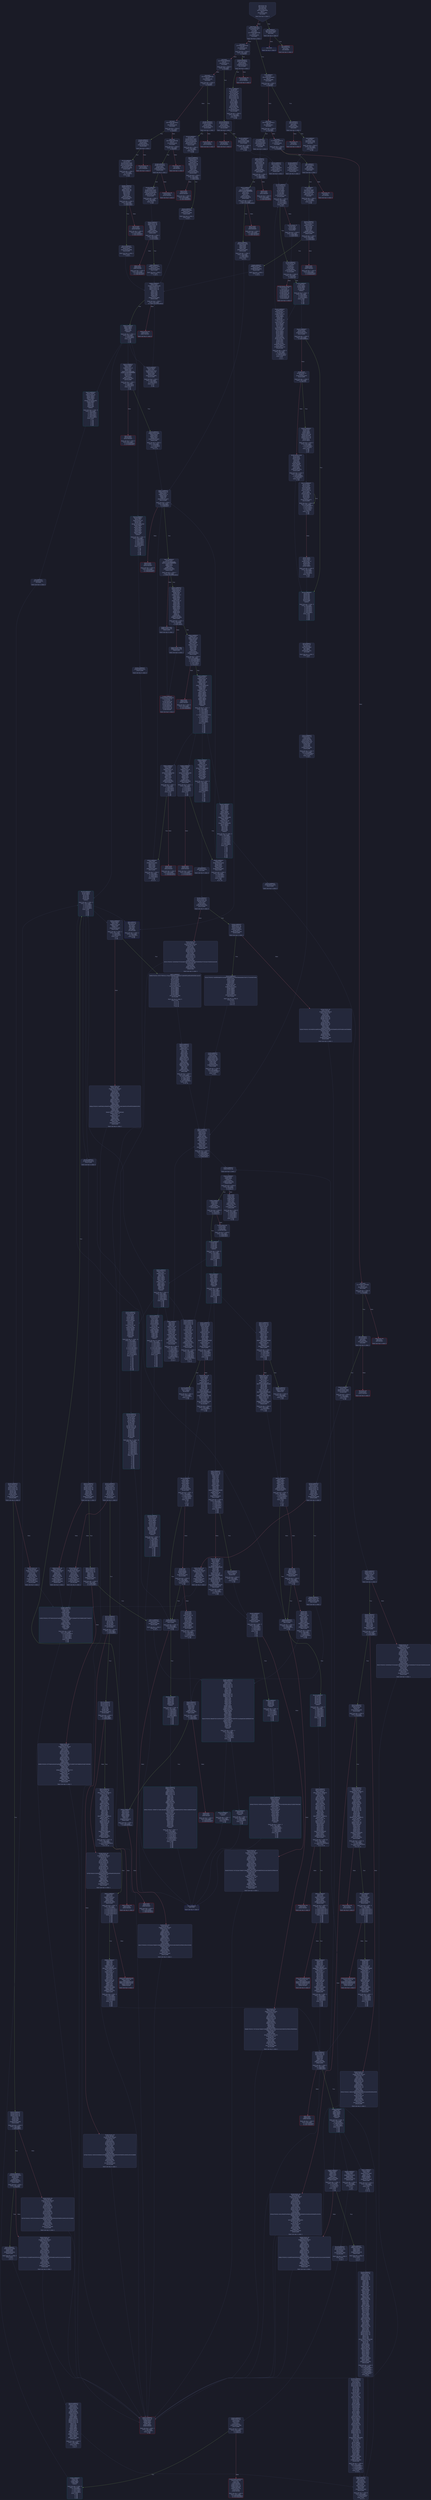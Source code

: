 digraph G {
    node [shape=box, style="filled, rounded", color="#565f89", fontcolor="#c0caf5", fontname="Helvetica", fillcolor="#24283b"];
    edge [color="#414868", fontcolor="#c0caf5", fontname="Helvetica"];
    bgcolor="#1a1b26";
    0 [ label = "[00] PUSH1 80
[02] PUSH1 40
[04] MSTORE
[05] PUSH1 04
[07] CALLDATASIZE
[08] LT
[09] PUSH2 008a
[0c] JUMPI

Stack size req: 0, sizeΔ: 0
" shape = invhouse]
    1 [ label = "[0d] PUSH1 00
[0f] CALLDATALOAD
[10] PUSH1 e0
[12] SHR
[13] DUP1
[14] PUSH4 8da5cb5b
[19] GT
[1a] PUSH2 0059
[1d] JUMPI

Stack size req: 0, sizeΔ: 1
"]
    2 [ label = "[1e] DUP1
[1f] PUSH4 8da5cb5b
[24] EQ
[25] PUSH2 010b
[28] JUMPI

Stack size req: 1, sizeΔ: 0
Entry->Op usage:
	0->36:EQ:1
"]
    3 [ label = "[29] DUP1
[2a] PUSH4 95d89b41
[2f] EQ
[30] PUSH2 0133
[33] JUMPI

Stack size req: 1, sizeΔ: 0
Entry->Op usage:
	0->47:EQ:1
"]
    4 [ label = "[34] DUP1
[35] PUSH4 9ddf93bb
[3a] EQ
[3b] PUSH2 0148
[3e] JUMPI

Stack size req: 1, sizeΔ: 0
Entry->Op usage:
	0->58:EQ:1
"]
    5 [ label = "[3f] DUP1
[40] PUSH4 d9caed12
[45] EQ
[46] PUSH2 0168
[49] JUMPI

Stack size req: 1, sizeΔ: 0
Entry->Op usage:
	0->69:EQ:1
"]
    6 [ label = "[4a] DUP1
[4b] PUSH4 f2fde38b
[50] EQ
[51] PUSH2 0188
[54] JUMPI

Stack size req: 1, sizeΔ: 0
Entry->Op usage:
	0->80:EQ:1
"]
    7 [ label = "[55] PUSH1 00
[57] DUP1
[58] REVERT

Stack size req: 0, sizeΔ: 0
" color = "red"]
    8 [ label = "[59] JUMPDEST
[5a] DUP1
[5b] PUSH4 06fdde03
[60] EQ
[61] PUSH2 0096
[64] JUMPI

Stack size req: 1, sizeΔ: 0
Entry->Op usage:
	0->96:EQ:1
"]
    9 [ label = "[65] DUP1
[66] PUSH4 16b3b4c2
[6b] EQ
[6c] PUSH2 00c1
[6f] JUMPI

Stack size req: 1, sizeΔ: 0
Entry->Op usage:
	0->107:EQ:1
"]
    10 [ label = "[70] DUP1
[71] PUSH4 4782f779
[76] EQ
[77] PUSH2 00d6
[7a] JUMPI

Stack size req: 1, sizeΔ: 0
Entry->Op usage:
	0->118:EQ:1
"]
    11 [ label = "[7b] DUP1
[7c] PUSH4 715018a6
[81] EQ
[82] PUSH2 00f6
[85] JUMPI

Stack size req: 1, sizeΔ: 0
Entry->Op usage:
	0->129:EQ:1
"]
    12 [ label = "[86] PUSH1 00
[88] DUP1
[89] REVERT

Stack size req: 0, sizeΔ: 0
" color = "red"]
    13 [ label = "[8a] JUMPDEST
[8b] CALLDATASIZE
[8c] PUSH2 0091
[8f] JUMPI

Stack size req: 0, sizeΔ: 0
"]
    14 [ label = "[90] STOP

Stack size req: 0, sizeΔ: 0
" color = "darkblue"]
    15 [ label = "[91] JUMPDEST
[92] PUSH1 00
[94] DUP1
[95] REVERT

Stack size req: 0, sizeΔ: 0
" color = "red"]
    16 [ label = "[96] JUMPDEST
[97] CALLVALUE
[98] DUP1
[99] ISZERO
[9a] PUSH2 00a2
[9d] JUMPI

Stack size req: 0, sizeΔ: 1
"]
    17 [ label = "[9e] PUSH1 00
[a0] DUP1
[a1] REVERT

Stack size req: 0, sizeΔ: 0
" color = "red"]
    18 [ label = "[a2] JUMPDEST
[a3] POP
[a4] PUSH2 00ab
[a7] PUSH2 01a8
[aa] JUMP

Stack size req: 1, sizeΔ: 0
Entry->Op usage:
	0->163:POP:0
Entry->Exit:
	0->😵
"]
    19 [ label = "[ab] JUMPDEST
[ac] PUSH1 40
[ae] MLOAD
[af] PUSH2 00b8
[b2] SWAP2
[b3] SWAP1
[b4] PUSH2 102c
[b7] JUMP

Stack size req: 1, sizeΔ: 2
Entry->Exit:
	0->1
"]
    20 [ label = "[b8] JUMPDEST
[b9] PUSH1 40
[bb] MLOAD
[bc] DUP1
[bd] SWAP2
[be] SUB
[bf] SWAP1
[c0] RETURN

Stack size req: 1, sizeΔ: -1
Entry->Op usage:
	0->190:SUB:0
Entry->Exit:
	0->😵
" color = "darkblue"]
    21 [ label = "[c1] JUMPDEST
[c2] PUSH2 00d4
[c5] PUSH2 00cf
[c8] CALLDATASIZE
[c9] PUSH1 04
[cb] PUSH2 0f0f
[ce] JUMP

Stack size req: 0, sizeΔ: 4
"]
    22 [ label = "[cf] JUMPDEST
[d0] PUSH2 0236
[d3] JUMP

Stack size req: 0, sizeΔ: 0
"]
    23 [ label = "[d4] JUMPDEST
[d5] STOP

Stack size req: 0, sizeΔ: 0
" color = "darkblue"]
    24 [ label = "[d6] JUMPDEST
[d7] CALLVALUE
[d8] DUP1
[d9] ISZERO
[da] PUSH2 00e2
[dd] JUMPI

Stack size req: 0, sizeΔ: 1
"]
    25 [ label = "[de] PUSH1 00
[e0] DUP1
[e1] REVERT

Stack size req: 0, sizeΔ: 0
" color = "red"]
    26 [ label = "[e2] JUMPDEST
[e3] POP
[e4] PUSH2 00d4
[e7] PUSH2 00f1
[ea] CALLDATASIZE
[eb] PUSH1 04
[ed] PUSH2 0ec6
[f0] JUMP

Stack size req: 1, sizeΔ: 3
Entry->Op usage:
	0->227:POP:0
Entry->Exit:
	0->😵
"]
    27 [ label = "[f1] JUMPDEST
[f2] PUSH2 032b
[f5] JUMP

Stack size req: 0, sizeΔ: 0
"]
    28 [ label = "[f6] JUMPDEST
[f7] CALLVALUE
[f8] DUP1
[f9] ISZERO
[fa] PUSH2 0102
[fd] JUMPI

Stack size req: 0, sizeΔ: 1
"]
    29 [ label = "[fe] PUSH1 00
[0100] DUP1
[0101] REVERT

Stack size req: 0, sizeΔ: 0
" color = "red"]
    30 [ label = "[0102] JUMPDEST
[0103] POP
[0104] PUSH2 00d4
[0107] PUSH2 043e
[010a] JUMP

Stack size req: 1, sizeΔ: 0
Entry->Op usage:
	0->259:POP:0
Entry->Exit:
	0->😵
"]
    31 [ label = "[010b] JUMPDEST
[010c] CALLVALUE
[010d] DUP1
[010e] ISZERO
[010f] PUSH2 0117
[0112] JUMPI

Stack size req: 0, sizeΔ: 1
"]
    32 [ label = "[0113] PUSH1 00
[0115] DUP1
[0116] REVERT

Stack size req: 0, sizeΔ: 0
" color = "red"]
    33 [ label = "[0117] JUMPDEST
[0118] POP
[0119] PUSH1 01
[011b] SLOAD
[011c] PUSH1 40
[011e] MLOAD
[011f] PUSH1 01
[0121] PUSH1 01
[0123] PUSH1 a0
[0125] SHL
[0126] SUB
[0127] SWAP1
[0128] SWAP2
[0129] AND
[012a] DUP2
[012b] MSTORE
[012c] PUSH1 20
[012e] ADD
[012f] PUSH2 00b8
[0132] JUMP

Stack size req: 1, sizeΔ: 0
Entry->Op usage:
	0->280:POP:0
Entry->Exit:
	0->😵
"]
    34 [ label = "[0133] JUMPDEST
[0134] CALLVALUE
[0135] DUP1
[0136] ISZERO
[0137] PUSH2 013f
[013a] JUMPI

Stack size req: 0, sizeΔ: 1
"]
    35 [ label = "[013b] PUSH1 00
[013d] DUP1
[013e] REVERT

Stack size req: 0, sizeΔ: 0
" color = "red"]
    36 [ label = "[013f] JUMPDEST
[0140] POP
[0141] PUSH2 00ab
[0144] PUSH2 0474
[0147] JUMP

Stack size req: 1, sizeΔ: 0
Entry->Op usage:
	0->320:POP:0
Entry->Exit:
	0->😵
"]
    37 [ label = "[0148] JUMPDEST
[0149] CALLVALUE
[014a] DUP1
[014b] ISZERO
[014c] PUSH2 0154
[014f] JUMPI

Stack size req: 0, sizeΔ: 1
"]
    38 [ label = "[0150] PUSH1 00
[0152] DUP1
[0153] REVERT

Stack size req: 0, sizeΔ: 0
" color = "red"]
    39 [ label = "[0154] JUMPDEST
[0155] POP
[0156] PUSH2 00d4
[0159] PUSH2 0163
[015c] CALLDATASIZE
[015d] PUSH1 04
[015f] PUSH2 0e43
[0162] JUMP

Stack size req: 1, sizeΔ: 3
Entry->Op usage:
	0->341:POP:0
Entry->Exit:
	0->😵
"]
    40 [ label = "[0163] JUMPDEST
[0164] PUSH2 0481
[0167] JUMP

Stack size req: 0, sizeΔ: 0
"]
    41 [ label = "[0168] JUMPDEST
[0169] CALLVALUE
[016a] DUP1
[016b] ISZERO
[016c] PUSH2 0174
[016f] JUMPI

Stack size req: 0, sizeΔ: 1
"]
    42 [ label = "[0170] PUSH1 00
[0172] DUP1
[0173] REVERT

Stack size req: 0, sizeΔ: 0
" color = "red"]
    43 [ label = "[0174] JUMPDEST
[0175] POP
[0176] PUSH2 00d4
[0179] PUSH2 0183
[017c] CALLDATASIZE
[017d] PUSH1 04
[017f] PUSH2 0e08
[0182] JUMP

Stack size req: 1, sizeΔ: 3
Entry->Op usage:
	0->373:POP:0
Entry->Exit:
	0->😵
"]
    44 [ label = "[0183] JUMPDEST
[0184] PUSH2 0747
[0187] JUMP

Stack size req: 0, sizeΔ: 0
"]
    45 [ label = "[0188] JUMPDEST
[0189] CALLVALUE
[018a] DUP1
[018b] ISZERO
[018c] PUSH2 0194
[018f] JUMPI

Stack size req: 0, sizeΔ: 1
"]
    46 [ label = "[0190] PUSH1 00
[0192] DUP1
[0193] REVERT

Stack size req: 0, sizeΔ: 0
" color = "red"]
    47 [ label = "[0194] JUMPDEST
[0195] POP
[0196] PUSH2 00d4
[0199] PUSH2 01a3
[019c] CALLDATASIZE
[019d] PUSH1 04
[019f] PUSH2 0dee
[01a2] JUMP

Stack size req: 1, sizeΔ: 3
Entry->Op usage:
	0->405:POP:0
Entry->Exit:
	0->😵
"]
    48 [ label = "[01a3] JUMPDEST
[01a4] PUSH2 0932
[01a7] JUMP

Stack size req: 0, sizeΔ: 0
"]
    49 [ label = "[01a8] JUMPDEST
[01a9] PUSH1 02
[01ab] DUP1
[01ac] SLOAD
[01ad] PUSH2 01b5
[01b0] SWAP1
[01b1] PUSH2 1110
[01b4] JUMP

Stack size req: 0, sizeΔ: 3
"]
    50 [ label = "[01b5] JUMPDEST
[01b6] DUP1
[01b7] PUSH1 1f
[01b9] ADD
[01ba] PUSH1 20
[01bc] DUP1
[01bd] SWAP2
[01be] DIV
[01bf] MUL
[01c0] PUSH1 20
[01c2] ADD
[01c3] PUSH1 40
[01c5] MLOAD
[01c6] SWAP1
[01c7] DUP2
[01c8] ADD
[01c9] PUSH1 40
[01cb] MSTORE
[01cc] DUP1
[01cd] SWAP3
[01ce] SWAP2
[01cf] SWAP1
[01d0] DUP2
[01d1] DUP2
[01d2] MSTORE
[01d3] PUSH1 20
[01d5] ADD
[01d6] DUP3
[01d7] DUP1
[01d8] SLOAD
[01d9] PUSH2 01e1
[01dc] SWAP1
[01dd] PUSH2 1110
[01e0] JUMP

Stack size req: 2, sizeΔ: 5
Entry->Op usage:
	0->441:ADD:1
	0->466:MSTORE:1
	1->472:SLOAD:0
Entry->Exit:
	0->4
	1->2, 5
"]
    51 [ label = "[01e1] JUMPDEST
[01e2] DUP1
[01e3] ISZERO
[01e4] PUSH2 022e
[01e7] JUMPI

Stack size req: 1, sizeΔ: 0
Entry->Op usage:
	0->483:ISZERO:0
"]
    52 [ label = "[01e8] DUP1
[01e9] PUSH1 1f
[01eb] LT
[01ec] PUSH2 0203
[01ef] JUMPI

Stack size req: 1, sizeΔ: 0
Entry->Op usage:
	0->491:LT:1
"]
    53 [ label = "[01f0] PUSH2 0100
[01f3] DUP1
[01f4] DUP4
[01f5] SLOAD
[01f6] DIV
[01f7] MUL
[01f8] DUP4
[01f9] MSTORE
[01fa] SWAP2
[01fb] PUSH1 20
[01fd] ADD
[01fe] SWAP2
[01ff] PUSH2 022e
[0202] JUMP

Stack size req: 3, sizeΔ: 0
Entry->Op usage:
	1->501:SLOAD:0
	2->505:MSTORE:0
	2->509:ADD:1
Entry->Exit:
	2->😵
"]
    54 [ label = "[0203] JUMPDEST
[0204] DUP3
[0205] ADD
[0206] SWAP2
[0207] SWAP1
[0208] PUSH1 00
[020a] MSTORE
[020b] PUSH1 20
[020d] PUSH1 00
[020f] SHA3
[0210] SWAP1

Stack size req: 3, sizeΔ: 0
Entry->Op usage:
	0->517:ADD:1
	1->522:MSTORE:1
	2->517:ADD:0
Entry->Exit:
	0->😵
	1->😵
	2->0
"]
    55 [ label = "[0211] JUMPDEST
[0212] DUP2
[0213] SLOAD
[0214] DUP2
[0215] MSTORE
[0216] SWAP1
[0217] PUSH1 01
[0219] ADD
[021a] SWAP1
[021b] PUSH1 20
[021d] ADD
[021e] DUP1
[021f] DUP4
[0220] GT
[0221] PUSH2 0211
[0224] JUMPI

Stack size req: 3, sizeΔ: 0
Entry->Op usage:
	0->533:MSTORE:0
	0->541:ADD:1
	1->531:SLOAD:0
	1->537:ADD:1
	2->544:GT:0
Entry->Exit:
	0->😵
	1->😵
"]
    56 [ label = "[0225] DUP3
[0226] SWAP1
[0227] SUB
[0228] PUSH1 1f
[022a] AND
[022b] DUP3
[022c] ADD
[022d] SWAP2

Stack size req: 3, sizeΔ: 0
Entry->Op usage:
	0->551:SUB:0
	2->551:SUB:1
	2->556:ADD:0
Entry->Exit:
	0->😵
	2->0
"]
    57 [ label = "[022e] JUMPDEST
[022f] POP
[0230] POP
[0231] POP
[0232] POP
[0233] POP
[0234] DUP2
[0235] JUMP
Indirect!

Stack size req: 7, sizeΔ: -5
Entry->Op usage:
	0->559:POP:0
	1->560:POP:0
	2->561:POP:0
	3->562:POP:0
	4->563:POP:0
	6->565:JUMP:0
Entry->Exit:
	0->😵
	1->😵
	2->😵
	3->😵
	4->😵
" color = "teal"]
    58 [ label = "[0236] JUMPDEST
[0237] PUSH1 02
[0239] PUSH1 00
[023b] SLOAD
[023c] EQ
[023d] ISZERO
[023e] PUSH2 028e
[0241] JUMPI

Stack size req: 0, sizeΔ: 0
"]
    59 [ label = "[0242] PUSH1 40
[0244] MLOAD
[0245] PUSH3 461bcd
[0249] PUSH1 e5
[024b] SHL
[024c] DUP2
[024d] MSTORE
[024e] PUSH1 20
[0250] PUSH1 04
[0252] DUP3
[0253] ADD
[0254] MSTORE
[0255] PUSH1 1f
[0257] PUSH1 24
[0259] DUP3
[025a] ADD
[025b] MSTORE
[025c] PUSH32 5265656e7472616e637947756172643a207265656e7472616e742063616c6c00
[027d] PUSH1 44
[027f] DUP3
[0280] ADD
[0281] MSTORE
[0282] PUSH1 64
[0284] ADD

Stack size req: 0, sizeΔ: 1
"]
    60 [ label = "[0285] JUMPDEST
[0286] PUSH1 40
[0288] MLOAD
[0289] DUP1
[028a] SWAP2
[028b] SUB
[028c] SWAP1
[028d] REVERT

Stack size req: 1, sizeΔ: -1
Entry->Op usage:
	0->651:SUB:0
Entry->Exit:
	0->😵
" color = "red"]
    61 [ label = "[028e] JUMPDEST
[028f] PUSH1 02
[0291] PUSH1 00
[0293] SSTORE
[0294] CALLVALUE
[0295] DUP1
[0296] PUSH2 02e1
[0299] JUMPI

Stack size req: 0, sizeΔ: 1
"]
    62 [ label = "[029a] PUSH1 40
[029c] MLOAD
[029d] PUSH3 461bcd
[02a1] PUSH1 e5
[02a3] SHL
[02a4] DUP2
[02a5] MSTORE
[02a6] PUSH1 20
[02a8] PUSH1 04
[02aa] DUP3
[02ab] ADD
[02ac] MSTORE
[02ad] PUSH1 1e
[02af] PUSH1 24
[02b1] DUP3
[02b2] ADD
[02b3] MSTORE
[02b4] PUSH32 4554485f414d4f554e545f4d5553545f42455f4d4f52455f5448414e5f300000
[02d5] PUSH1 44
[02d7] DUP3
[02d8] ADD
[02d9] MSTORE
[02da] PUSH1 64
[02dc] ADD
[02dd] PUSH2 0285
[02e0] JUMP

Stack size req: 0, sizeΔ: 1
"]
    63 [ label = "[02e1] JUMPDEST
[02e2] PUSH32 4e96fb90a89341a56db7ad2bbf04c715bbf20be6a9a9e764671f718c4697649a
[0303] DUP5
[0304] CALLER
[0305] DUP6
[0306] DUP5
[0307] DUP7
[0308] PUSH1 40
[030a] MLOAD
[030b] PUSH2 0318
[030e] SWAP6
[030f] SWAP5
[0310] SWAP4
[0311] SWAP3
[0312] SWAP2
[0313] SWAP1
[0314] PUSH2 103f
[0317] JUMP

Stack size req: 4, sizeΔ: 8
Entry->Exit:
	0->2, 8
	1->1, 9
	2->3, 10
	3->5, 11
"]
    64 [ label = "[0318] JUMPDEST
[0319] PUSH1 40
[031b] MLOAD
[031c] DUP1
[031d] SWAP2
[031e] SUB
[031f] SWAP1
[0320] LOG1
[0321] POP
[0322] POP
[0323] PUSH1 01
[0325] PUSH1 00
[0327] SSTORE
[0328] POP
[0329] POP
[032a] JUMP
Indirect!

Stack size req: 7, sizeΔ: -7
Entry->Op usage:
	0->798:SUB:0
	1->800:LOG1:2
	2->801:POP:0
	3->802:POP:0
	4->808:POP:0
	5->809:POP:0
	6->810:JUMP:0
Entry->Exit:
	0->😵
	1->😵
	2->😵
	3->😵
	4->😵
	5->😵
	6->😵
" color = "teal"]
    65 [ label = "[032b] JUMPDEST
[032c] PUSH1 01
[032e] SLOAD
[032f] PUSH1 01
[0331] PUSH1 01
[0333] PUSH1 a0
[0335] SHL
[0336] SUB
[0337] AND
[0338] CALLER
[0339] EQ
[033a] PUSH2 0355
[033d] JUMPI

Stack size req: 0, sizeΔ: 0
"]
    66 [ label = "[033e] PUSH1 40
[0340] MLOAD
[0341] PUSH3 461bcd
[0345] PUSH1 e5
[0347] SHL
[0348] DUP2
[0349] MSTORE
[034a] PUSH1 04
[034c] ADD
[034d] PUSH2 0285
[0350] SWAP1
[0351] PUSH2 1088
[0354] JUMP

Stack size req: 0, sizeΔ: 2
"]
    67 [ label = "[0355] JUMPDEST
[0356] PUSH1 01
[0358] PUSH1 01
[035a] PUSH1 a0
[035c] SHL
[035d] SUB
[035e] DUP3
[035f] AND
[0360] PUSH2 03ab
[0363] JUMPI

Stack size req: 2, sizeΔ: 0
Entry->Op usage:
	1->863:AND:0
	1->867:JUMPI:1
"]
    68 [ label = "[0364] PUSH1 40
[0366] MLOAD
[0367] PUSH3 461bcd
[036b] PUSH1 e5
[036d] SHL
[036e] DUP2
[036f] MSTORE
[0370] PUSH1 20
[0372] PUSH1 04
[0374] DUP3
[0375] ADD
[0376] MSTORE
[0377] PUSH1 1e
[0379] PUSH1 24
[037b] DUP3
[037c] ADD
[037d] MSTORE
[037e] PUSH32 44455354494e4154494f4e5f43414e4e545f42455f305f414444524553530000
[039f] PUSH1 44
[03a1] DUP3
[03a2] ADD
[03a3] MSTORE
[03a4] PUSH1 64
[03a6] ADD
[03a7] PUSH2 0285
[03aa] JUMP

Stack size req: 0, sizeΔ: 1
"]
    69 [ label = "[03ab] JUMPDEST
[03ac] SELFBALANCE
[03ad] DUP2
[03ae] DUP2
[03af] LT
[03b0] ISZERO
[03b1] PUSH2 03fc
[03b4] JUMPI

Stack size req: 1, sizeΔ: 1
Entry->Op usage:
	0->943:LT:1
"]
    70 [ label = "[03b5] PUSH1 40
[03b7] MLOAD
[03b8] PUSH3 461bcd
[03bc] PUSH1 e5
[03be] SHL
[03bf] DUP2
[03c0] MSTORE
[03c1] PUSH1 20
[03c3] PUSH1 04
[03c5] DUP3
[03c6] ADD
[03c7] MSTORE
[03c8] PUSH1 1e
[03ca] PUSH1 24
[03cc] DUP3
[03cd] ADD
[03ce] MSTORE
[03cf] PUSH32 414d4f554e545f43414e4e545f4d4f52455f5448414e5f42414c414e43450000
[03f0] PUSH1 44
[03f2] DUP3
[03f3] ADD
[03f4] MSTORE
[03f5] PUSH1 64
[03f7] ADD
[03f8] PUSH2 0285
[03fb] JUMP

Stack size req: 0, sizeΔ: 1
"]
    71 [ label = "[03fc] JUMPDEST
[03fd] PUSH2 0406
[0400] DUP4
[0401] DUP4
[0402] PUSH2 09cd
[0405] JUMP

Stack size req: 3, sizeΔ: 3
Entry->Exit:
	1->0, 4
	2->1, 5
"]
    72 [ label = "[0406] JUMPDEST
[0407] PUSH1 40
[0409] MLOAD
[040a] DUP3
[040b] DUP2
[040c] MSTORE
[040d] PUSH32 94effa14ea3a1ef396fa2fd829336d1597f1d76b548c26bfa2332869706638af
[042e] SWAP1
[042f] PUSH1 20
[0431] ADD
[0432] PUSH1 40
[0434] MLOAD
[0435] DUP1
[0436] SWAP2
[0437] SUB
[0438] SWAP1
[0439] LOG1
[043a] POP
[043b] POP
[043c] POP
[043d] JUMP
Indirect!

Stack size req: 4, sizeΔ: -4
Entry->Op usage:
	0->1082:POP:0
	1->1036:MSTORE:1
	1->1083:POP:0
	2->1084:POP:0
	3->1085:JUMP:0
Entry->Exit:
	0->😵
	1->😵
	2->😵
	3->😵
" color = "teal"]
    73 [ label = "[043e] JUMPDEST
[043f] PUSH1 01
[0441] SLOAD
[0442] PUSH1 01
[0444] PUSH1 01
[0446] PUSH1 a0
[0448] SHL
[0449] SUB
[044a] AND
[044b] CALLER
[044c] EQ
[044d] PUSH2 0468
[0450] JUMPI

Stack size req: 0, sizeΔ: 0
"]
    74 [ label = "[0451] PUSH1 40
[0453] MLOAD
[0454] PUSH3 461bcd
[0458] PUSH1 e5
[045a] SHL
[045b] DUP2
[045c] MSTORE
[045d] PUSH1 04
[045f] ADD
[0460] PUSH2 0285
[0463] SWAP1
[0464] PUSH2 1088
[0467] JUMP

Stack size req: 0, sizeΔ: 2
"]
    75 [ label = "[0468] JUMPDEST
[0469] PUSH2 0472
[046c] PUSH1 00
[046e] PUSH2 0a9b
[0471] JUMP

Stack size req: 0, sizeΔ: 2
"]
    76 [ label = "[0472] JUMPDEST
[0473] JUMP
Indirect!

Stack size req: 1, sizeΔ: -1
Entry->Op usage:
	0->1139:JUMP:0
Entry->Exit:
	0->😵
" color = "teal"]
    77 [ label = "[0474] JUMPDEST
[0475] PUSH1 03
[0477] DUP1
[0478] SLOAD
[0479] PUSH2 01b5
[047c] SWAP1
[047d] PUSH2 1110
[0480] JUMP

Stack size req: 0, sizeΔ: 3
"]
    78 [ label = "[0481] JUMPDEST
[0482] PUSH1 02
[0484] PUSH1 00
[0486] SLOAD
[0487] EQ
[0488] ISZERO
[0489] PUSH2 04d4
[048c] JUMPI

Stack size req: 0, sizeΔ: 0
"]
    79 [ label = "[048d] PUSH1 40
[048f] MLOAD
[0490] PUSH3 461bcd
[0494] PUSH1 e5
[0496] SHL
[0497] DUP2
[0498] MSTORE
[0499] PUSH1 20
[049b] PUSH1 04
[049d] DUP3
[049e] ADD
[049f] MSTORE
[04a0] PUSH1 1f
[04a2] PUSH1 24
[04a4] DUP3
[04a5] ADD
[04a6] MSTORE
[04a7] PUSH32 5265656e7472616e637947756172643a207265656e7472616e742063616c6c00
[04c8] PUSH1 44
[04ca] DUP3
[04cb] ADD
[04cc] MSTORE
[04cd] PUSH1 64
[04cf] ADD
[04d0] PUSH2 0285
[04d3] JUMP

Stack size req: 0, sizeΔ: 1
"]
    80 [ label = "[04d4] JUMPDEST
[04d5] PUSH1 02
[04d7] PUSH1 00
[04d9] SSTORE
[04da] PUSH1 01
[04dc] PUSH1 01
[04de] PUSH1 a0
[04e0] SHL
[04e1] SUB
[04e2] DUP6
[04e3] AND
[04e4] PUSH2 0527
[04e7] JUMPI

Stack size req: 5, sizeΔ: 0
Entry->Op usage:
	4->1251:AND:0
	4->1255:JUMPI:1
"]
    81 [ label = "[04e8] PUSH1 40
[04ea] MLOAD
[04eb] PUSH3 461bcd
[04ef] PUSH1 e5
[04f1] SHL
[04f2] DUP2
[04f3] MSTORE
[04f4] PUSH1 20
[04f6] PUSH1 04
[04f8] DUP3
[04f9] ADD
[04fa] MSTORE
[04fb] PUSH1 15
[04fd] PUSH1 24
[04ff] DUP3
[0500] ADD
[0501] MSTORE
[0502] PUSH21 046524f4d544f4b454e5f43414e545f545f42455f3
[0518] PUSH1 5c
[051a] SHL
[051b] PUSH1 44
[051d] DUP3
[051e] ADD
[051f] MSTORE
[0520] PUSH1 64
[0522] ADD
[0523] PUSH2 0285
[0526] JUMP

Stack size req: 0, sizeΔ: 1
"]
    82 [ label = "[0527] JUMPDEST
[0528] PUSH1 00
[052a] DUP3
[052b] GT
[052c] PUSH2 0585
[052f] JUMPI

Stack size req: 2, sizeΔ: 0
Entry->Op usage:
	1->1323:GT:0
"]
    83 [ label = "[0530] PUSH1 40
[0532] MLOAD
[0533] PUSH3 461bcd
[0537] PUSH1 e5
[0539] SHL
[053a] DUP2
[053b] MSTORE
[053c] PUSH1 20
[053e] PUSH1 04
[0540] DUP3
[0541] ADD
[0542] MSTORE
[0543] PUSH1 25
[0545] PUSH1 24
[0547] DUP3
[0548] ADD
[0549] MSTORE
[054a] PUSH32 46524f4d5f544f4b454e5f414d4f554e545f4d5553545f42455f4d4f52455f54
[056b] PUSH1 44
[056d] DUP3
[056e] ADD
[056f] MSTORE
[0570] PUSH5 048414e5f3
[0576] PUSH1 dc
[0578] SHL
[0579] PUSH1 64
[057b] DUP3
[057c] ADD
[057d] MSTORE
[057e] PUSH1 84
[0580] ADD
[0581] PUSH2 0285
[0584] JUMP

Stack size req: 0, sizeΔ: 1
"]
    84 [ label = "[0585] JUMPDEST
[0586] PUSH1 40
[0588] MLOAD
[0589] PUSH4 70a08231
[058e] PUSH1 e0
[0590] SHL
[0591] DUP2
[0592] MSTORE
[0593] ADDRESS
[0594] PUSH1 04
[0596] DUP3
[0597] ADD
[0598] MSTORE
[0599] PUSH1 00
[059b] SWAP1
[059c] DUP2
[059d] SWAP1
[059e] PUSH1 01
[05a0] PUSH1 01
[05a2] PUSH1 a0
[05a4] SHL
[05a5] SUB
[05a6] DUP9
[05a7] AND
[05a8] SWAP1
[05a9] PUSH4 70a08231
[05ae] SWAP1
[05af] PUSH1 24
[05b1] ADD
[05b2] PUSH1 20
[05b4] PUSH1 40
[05b6] MLOAD
[05b7] DUP1
[05b8] DUP4
[05b9] SUB
[05ba] DUP2
[05bb] DUP7
[05bc] DUP1
[05bd] EXTCODESIZE
[05be] ISZERO
[05bf] DUP1
[05c0] ISZERO
[05c1] PUSH2 05c9
[05c4] JUMPI

Stack size req: 5, sizeΔ: 11
Entry->Op usage:
	4->1447:AND:0
	4->1469:EXTCODESIZE:0
Entry->Exit:
	4->1, 8, 15
"]
    85 [ label = "[05c5] PUSH1 00
[05c7] DUP1
[05c8] REVERT

Stack size req: 0, sizeΔ: 0
" color = "red"]
    86 [ label = "[05c9] JUMPDEST
[05ca] POP
[05cb] GAS
[05cc] STATICCALL
[05cd] ISZERO
[05ce] DUP1
[05cf] ISZERO
[05d0] PUSH2 05dd
[05d3] JUMPI

Stack size req: 6, sizeΔ: -5
Entry->Op usage:
	0->1482:POP:0
	1->1484:STATICCALL:1
	2->1484:STATICCALL:2
	3->1484:STATICCALL:3
	4->1484:STATICCALL:4
	5->1484:STATICCALL:5
Entry->Exit:
	0->😵
	1->😵
	2->😵
	3->😵
	4->😵
	5->😵
"]
    87 [ label = "[05d4] RETURNDATASIZE
[05d5] PUSH1 00
[05d7] DUP1
[05d8] RETURNDATACOPY
[05d9] RETURNDATASIZE
[05da] PUSH1 00
[05dc] REVERT

Stack size req: 0, sizeΔ: 0
" color = "red"]
    88 [ label = "[05dd] JUMPDEST
[05de] POP
[05df] POP
[05e0] POP
[05e1] POP
[05e2] PUSH1 40
[05e4] MLOAD
[05e5] RETURNDATASIZE
[05e6] PUSH1 1f
[05e8] NOT
[05e9] PUSH1 1f
[05eb] DUP3
[05ec] ADD
[05ed] AND
[05ee] DUP3
[05ef] ADD
[05f0] DUP1
[05f1] PUSH1 40
[05f3] MSTORE
[05f4] POP
[05f5] DUP2
[05f6] ADD
[05f7] SWAP1
[05f8] PUSH2 0601
[05fb] SWAP2
[05fc] SWAP1
[05fd] PUSH2 0f79
[0600] JUMP

Stack size req: 4, sizeΔ: -1
Entry->Op usage:
	0->1502:POP:0
	1->1503:POP:0
	2->1504:POP:0
	3->1505:POP:0
Entry->Exit:
	0->😵
	1->😵
	2->😵
	3->😵
"]
    89 [ label = "[0601] JUMPDEST
[0602] SWAP1
[0603] POP
[0604] PUSH2 060f
[0607] DUP8
[0608] CALLER
[0609] ADDRESS
[060a] DUP8
[060b] PUSH2 0aed
[060e] JUMP

Stack size req: 8, sizeΔ: 4
Entry->Op usage:
	1->1539:POP:0
Entry->Exit:
	0->5
	1->😵
	4->0, 8
	7->3, 11
"]
    90 [ label = "[060f] JUMPDEST
[0610] PUSH1 40
[0612] MLOAD
[0613] PUSH4 70a08231
[0618] PUSH1 e0
[061a] SHL
[061b] DUP2
[061c] MSTORE
[061d] ADDRESS
[061e] PUSH1 04
[0620] DUP3
[0621] ADD
[0622] MSTORE
[0623] PUSH1 00
[0625] SWAP1
[0626] PUSH1 01
[0628] PUSH1 01
[062a] PUSH1 a0
[062c] SHL
[062d] SUB
[062e] DUP10
[062f] AND
[0630] SWAP1
[0631] PUSH4 70a08231
[0636] SWAP1
[0637] PUSH1 24
[0639] ADD
[063a] PUSH1 20
[063c] PUSH1 40
[063e] MLOAD
[063f] DUP1
[0640] DUP4
[0641] SUB
[0642] DUP2
[0643] DUP7
[0644] DUP1
[0645] EXTCODESIZE
[0646] ISZERO
[0647] DUP1
[0648] ISZERO
[0649] PUSH2 0651
[064c] JUMPI

Stack size req: 7, sizeΔ: 10
Entry->Op usage:
	6->1583:AND:0
	6->1605:EXTCODESIZE:0
Entry->Exit:
	6->1, 8, 16
"]
    91 [ label = "[064d] PUSH1 00
[064f] DUP1
[0650] REVERT

Stack size req: 0, sizeΔ: 0
" color = "red"]
    92 [ label = "[0651] JUMPDEST
[0652] POP
[0653] GAS
[0654] STATICCALL
[0655] ISZERO
[0656] DUP1
[0657] ISZERO
[0658] PUSH2 0665
[065b] JUMPI

Stack size req: 6, sizeΔ: -5
Entry->Op usage:
	0->1618:POP:0
	1->1620:STATICCALL:1
	2->1620:STATICCALL:2
	3->1620:STATICCALL:3
	4->1620:STATICCALL:4
	5->1620:STATICCALL:5
Entry->Exit:
	0->😵
	1->😵
	2->😵
	3->😵
	4->😵
	5->😵
"]
    93 [ label = "[065c] RETURNDATASIZE
[065d] PUSH1 00
[065f] DUP1
[0660] RETURNDATACOPY
[0661] RETURNDATASIZE
[0662] PUSH1 00
[0664] REVERT

Stack size req: 0, sizeΔ: 0
" color = "red"]
    94 [ label = "[0665] JUMPDEST
[0666] POP
[0667] POP
[0668] POP
[0669] POP
[066a] PUSH1 40
[066c] MLOAD
[066d] RETURNDATASIZE
[066e] PUSH1 1f
[0670] NOT
[0671] PUSH1 1f
[0673] DUP3
[0674] ADD
[0675] AND
[0676] DUP3
[0677] ADD
[0678] DUP1
[0679] PUSH1 40
[067b] MSTORE
[067c] POP
[067d] DUP2
[067e] ADD
[067f] SWAP1
[0680] PUSH2 0689
[0683] SWAP2
[0684] SWAP1
[0685] PUSH2 0f79
[0688] JUMP

Stack size req: 4, sizeΔ: -1
Entry->Op usage:
	0->1638:POP:0
	1->1639:POP:0
	2->1640:POP:0
	3->1641:POP:0
Entry->Exit:
	0->😵
	1->😵
	2->😵
	3->😵
"]
    95 [ label = "[0689] JUMPDEST
[068a] SWAP1
[068b] POP
[068c] PUSH2 0695
[068f] DUP2
[0690] DUP4
[0691] PUSH2 0c1d
[0694] JUMP

Stack size req: 3, sizeΔ: 2
Entry->Op usage:
	1->1675:POP:0
Entry->Exit:
	0->1, 3
	1->😵
	2->0, 4
"]
    96 [ label = "[0695] JUMPDEST
[0696] SWAP3
[0697] POP
[0698] PUSH1 00
[069a] DUP4
[069b] GT
[069c] PUSH2 06f7
[069f] JUMPI

Stack size req: 4, sizeΔ: -1
Entry->Op usage:
	0->1691:GT:0
	3->1687:POP:0
Entry->Exit:
	0->2
	3->😵
"]
    97 [ label = "[06a0] PUSH1 40
[06a2] MLOAD
[06a3] PUSH3 461bcd
[06a7] PUSH1 e5
[06a9] SHL
[06aa] DUP2
[06ab] MSTORE
[06ac] PUSH1 20
[06ae] PUSH1 04
[06b0] DUP3
[06b1] ADD
[06b2] MSTORE
[06b3] PUSH1 27
[06b5] PUSH1 24
[06b7] DUP3
[06b8] ADD
[06b9] MSTORE
[06ba] PUSH32 4e4f5f46524f4d5f544f4b454e5f5452414e534645525f544f5f544849535f43
[06db] PUSH1 44
[06dd] DUP3
[06de] ADD
[06df] MSTORE
[06e0] PUSH7 13d395149050d5
[06e8] PUSH1 ca
[06ea] SHL
[06eb] PUSH1 64
[06ed] DUP3
[06ee] ADD
[06ef] MSTORE
[06f0] PUSH1 84
[06f2] ADD
[06f3] PUSH2 0285
[06f6] JUMP

Stack size req: 0, sizeΔ: 1
"]
    98 [ label = "[06f7] JUMPDEST
[06f8] PUSH32 45f377f845e1cc76ae2c08f990e15d58bcb732db46f92a4852b956580c3a162f
[0719] DUP9
[071a] DUP9
[071b] CALLER
[071c] DUP10
[071d] DUP10
[071e] DUP10
[071f] PUSH1 40
[0721] MLOAD
[0722] PUSH2 0730
[0725] SWAP7
[0726] SWAP6
[0727] SWAP5
[0728] SWAP4
[0729] SWAP3
[072a] SWAP2
[072b] SWAP1
[072c] PUSH2 0fd9
[072f] JUMP

Stack size req: 8, sizeΔ: 9
Entry->Exit:
	3->1, 12
	4->2, 13
	5->3, 14
	6->5, 15
	7->6, 16
"]
    99 [ label = "[0730] JUMPDEST
[0731] PUSH1 40
[0733] MLOAD
[0734] DUP1
[0735] SWAP2
[0736] SUB
[0737] SWAP1
[0738] LOG1
[0739] POP
[073a] POP
[073b] PUSH1 01
[073d] PUSH1 00
[073f] SSTORE
[0740] POP
[0741] POP
[0742] POP
[0743] POP
[0744] POP
[0745] POP
[0746] JUMP
Indirect!

Stack size req: 11, sizeΔ: -11
Entry->Op usage:
	0->1846:SUB:0
	1->1848:LOG1:2
	2->1849:POP:0
	3->1850:POP:0
	4->1856:POP:0
	5->1857:POP:0
	6->1858:POP:0
	7->1859:POP:0
	8->1860:POP:0
	9->1861:POP:0
	10->1862:JUMP:0
Entry->Exit:
	0->😵
	1->😵
	2->😵
	3->😵
	4->😵
	5->😵
	6->😵
	7->😵
	8->😵
	9->😵
	10->😵
" color = "teal"]
    100 [ label = "[0747] JUMPDEST
[0748] PUSH1 01
[074a] SLOAD
[074b] PUSH1 01
[074d] PUSH1 01
[074f] PUSH1 a0
[0751] SHL
[0752] SUB
[0753] AND
[0754] CALLER
[0755] EQ
[0756] PUSH2 0771
[0759] JUMPI

Stack size req: 0, sizeΔ: 0
"]
    101 [ label = "[075a] PUSH1 40
[075c] MLOAD
[075d] PUSH3 461bcd
[0761] PUSH1 e5
[0763] SHL
[0764] DUP2
[0765] MSTORE
[0766] PUSH1 04
[0768] ADD
[0769] PUSH2 0285
[076c] SWAP1
[076d] PUSH2 1088
[0770] JUMP

Stack size req: 0, sizeΔ: 2
"]
    102 [ label = "[0771] JUMPDEST
[0772] PUSH1 01
[0774] PUSH1 01
[0776] PUSH1 a0
[0778] SHL
[0779] SUB
[077a] DUP3
[077b] AND
[077c] PUSH2 07c7
[077f] JUMPI

Stack size req: 2, sizeΔ: 0
Entry->Op usage:
	1->1915:AND:0
	1->1919:JUMPI:1
"]
    103 [ label = "[0780] PUSH1 40
[0782] MLOAD
[0783] PUSH3 461bcd
[0787] PUSH1 e5
[0789] SHL
[078a] DUP2
[078b] MSTORE
[078c] PUSH1 20
[078e] PUSH1 04
[0790] DUP3
[0791] ADD
[0792] MSTORE
[0793] PUSH1 1e
[0795] PUSH1 24
[0797] DUP3
[0798] ADD
[0799] MSTORE
[079a] PUSH32 44455354494e4154494f4e5f43414e4e545f42455f305f414444524553530000
[07bb] PUSH1 44
[07bd] DUP3
[07be] ADD
[07bf] MSTORE
[07c0] PUSH1 64
[07c2] ADD
[07c3] PUSH2 0285
[07c6] JUMP

Stack size req: 0, sizeΔ: 1
"]
    104 [ label = "[07c7] JUMPDEST
[07c8] PUSH1 01
[07ca] PUSH1 01
[07cc] PUSH1 a0
[07ce] SHL
[07cf] SUB
[07d0] DUP4
[07d1] AND
[07d2] PUSH2 0813
[07d5] JUMPI

Stack size req: 3, sizeΔ: 0
Entry->Op usage:
	2->2001:AND:0
	2->2005:JUMPI:1
"]
    105 [ label = "[07d6] PUSH1 40
[07d8] MLOAD
[07d9] PUSH3 461bcd
[07dd] PUSH1 e5
[07df] SHL
[07e0] DUP2
[07e1] MSTORE
[07e2] PUSH1 20
[07e4] PUSH1 04
[07e6] DUP3
[07e7] ADD
[07e8] MSTORE
[07e9] PUSH1 13
[07eb] PUSH1 24
[07ed] DUP3
[07ee] ADD
[07ef] MSTORE
[07f0] PUSH19 0544f4b454e5f4d5553545f4e4f545f42455f3
[0804] PUSH1 6c
[0806] SHL
[0807] PUSH1 44
[0809] DUP3
[080a] ADD
[080b] MSTORE
[080c] PUSH1 64
[080e] ADD
[080f] PUSH2 0285
[0812] JUMP

Stack size req: 0, sizeΔ: 1
"]
    106 [ label = "[0813] JUMPDEST
[0814] PUSH1 40
[0816] MLOAD
[0817] PUSH4 70a08231
[081c] PUSH1 e0
[081e] SHL
[081f] DUP2
[0820] MSTORE
[0821] ADDRESS
[0822] PUSH1 04
[0824] DUP3
[0825] ADD
[0826] MSTORE
[0827] PUSH1 00
[0829] SWAP1
[082a] PUSH1 01
[082c] PUSH1 01
[082e] PUSH1 a0
[0830] SHL
[0831] SUB
[0832] DUP6
[0833] AND
[0834] SWAP1
[0835] PUSH4 70a08231
[083a] SWAP1
[083b] PUSH1 24
[083d] ADD
[083e] PUSH1 20
[0840] PUSH1 40
[0842] MLOAD
[0843] DUP1
[0844] DUP4
[0845] SUB
[0846] DUP2
[0847] DUP7
[0848] DUP1
[0849] EXTCODESIZE
[084a] ISZERO
[084b] DUP1
[084c] ISZERO
[084d] PUSH2 0855
[0850] JUMPI

Stack size req: 3, sizeΔ: 10
Entry->Op usage:
	2->2099:AND:0
	2->2121:EXTCODESIZE:0
Entry->Exit:
	2->1, 8, 12
"]
    107 [ label = "[0851] PUSH1 00
[0853] DUP1
[0854] REVERT

Stack size req: 0, sizeΔ: 0
" color = "red"]
    108 [ label = "[0855] JUMPDEST
[0856] POP
[0857] GAS
[0858] STATICCALL
[0859] ISZERO
[085a] DUP1
[085b] ISZERO
[085c] PUSH2 0869
[085f] JUMPI

Stack size req: 6, sizeΔ: -5
Entry->Op usage:
	0->2134:POP:0
	1->2136:STATICCALL:1
	2->2136:STATICCALL:2
	3->2136:STATICCALL:3
	4->2136:STATICCALL:4
	5->2136:STATICCALL:5
Entry->Exit:
	0->😵
	1->😵
	2->😵
	3->😵
	4->😵
	5->😵
"]
    109 [ label = "[0860] RETURNDATASIZE
[0861] PUSH1 00
[0863] DUP1
[0864] RETURNDATACOPY
[0865] RETURNDATASIZE
[0866] PUSH1 00
[0868] REVERT

Stack size req: 0, sizeΔ: 0
" color = "red"]
    110 [ label = "[0869] JUMPDEST
[086a] POP
[086b] POP
[086c] POP
[086d] POP
[086e] PUSH1 40
[0870] MLOAD
[0871] RETURNDATASIZE
[0872] PUSH1 1f
[0874] NOT
[0875] PUSH1 1f
[0877] DUP3
[0878] ADD
[0879] AND
[087a] DUP3
[087b] ADD
[087c] DUP1
[087d] PUSH1 40
[087f] MSTORE
[0880] POP
[0881] DUP2
[0882] ADD
[0883] SWAP1
[0884] PUSH2 088d
[0887] SWAP2
[0888] SWAP1
[0889] PUSH2 0f79
[088c] JUMP

Stack size req: 4, sizeΔ: -1
Entry->Op usage:
	0->2154:POP:0
	1->2155:POP:0
	2->2156:POP:0
	3->2157:POP:0
Entry->Exit:
	0->😵
	1->😵
	2->😵
	3->😵
"]
    111 [ label = "[088d] JUMPDEST
[088e] SWAP1
[088f] POP
[0890] DUP2
[0891] DUP2
[0892] LT
[0893] ISZERO
[0894] PUSH2 08df
[0897] JUMPI

Stack size req: 3, sizeΔ: -1
Entry->Op usage:
	0->2194:LT:0
	1->2191:POP:0
	2->2194:LT:1
Entry->Exit:
	0->0
	1->😵
"]
    112 [ label = "[0898] PUSH1 40
[089a] MLOAD
[089b] PUSH3 461bcd
[089f] PUSH1 e5
[08a1] SHL
[08a2] DUP2
[08a3] MSTORE
[08a4] PUSH1 20
[08a6] PUSH1 04
[08a8] DUP3
[08a9] ADD
[08aa] MSTORE
[08ab] PUSH1 1e
[08ad] PUSH1 24
[08af] DUP3
[08b0] ADD
[08b1] MSTORE
[08b2] PUSH32 414d4f554e545f43414e4e545f4d4f52455f5448414e5f42414c414e43450000
[08d3] PUSH1 44
[08d5] DUP3
[08d6] ADD
[08d7] MSTORE
[08d8] PUSH1 64
[08da] ADD
[08db] PUSH2 0285
[08de] JUMP

Stack size req: 0, sizeΔ: 1
"]
    113 [ label = "[08df] JUMPDEST
[08e0] PUSH2 08ea
[08e3] DUP5
[08e4] DUP5
[08e5] DUP5
[08e6] PUSH2 0c30
[08e9] JUMP

Stack size req: 4, sizeΔ: 4
Entry->Exit:
	1->0, 5
	2->1, 6
	3->2, 7
"]
    114 [ label = "[08ea] JUMPDEST
[08eb] PUSH1 40
[08ed] DUP1
[08ee] MLOAD
[08ef] PUSH1 01
[08f1] PUSH1 01
[08f3] PUSH1 a0
[08f5] SHL
[08f6] SUB
[08f7] DUP7
[08f8] AND
[08f9] DUP2
[08fa] MSTORE
[08fb] PUSH1 20
[08fd] DUP2
[08fe] ADD
[08ff] DUP5
[0900] SWAP1
[0901] MSTORE
[0902] PUSH32 7bf0873174a9cc6b28e039b52e74903dd59d650205f32748e3c3dd6b9918ea87
[0923] SWAP2
[0924] ADD
[0925] PUSH1 40
[0927] MLOAD
[0928] DUP1
[0929] SWAP2
[092a] SUB
[092b] SWAP1
[092c] LOG1
[092d] POP
[092e] POP
[092f] POP
[0930] POP
[0931] JUMP
Indirect!

Stack size req: 5, sizeΔ: -5
Entry->Op usage:
	0->2349:POP:0
	1->2305:MSTORE:1
	1->2350:POP:0
	2->2351:POP:0
	3->2296:AND:0
	3->2298:MSTORE:1
	3->2352:POP:0
	4->2353:JUMP:0
Entry->Exit:
	0->😵
	1->😵
	2->😵
	3->😵
	4->😵
" color = "teal"]
    115 [ label = "[0932] JUMPDEST
[0933] PUSH1 01
[0935] SLOAD
[0936] PUSH1 01
[0938] PUSH1 01
[093a] PUSH1 a0
[093c] SHL
[093d] SUB
[093e] AND
[093f] CALLER
[0940] EQ
[0941] PUSH2 095c
[0944] JUMPI

Stack size req: 0, sizeΔ: 0
"]
    116 [ label = "[0945] PUSH1 40
[0947] MLOAD
[0948] PUSH3 461bcd
[094c] PUSH1 e5
[094e] SHL
[094f] DUP2
[0950] MSTORE
[0951] PUSH1 04
[0953] ADD
[0954] PUSH2 0285
[0957] SWAP1
[0958] PUSH2 1088
[095b] JUMP

Stack size req: 0, sizeΔ: 2
"]
    117 [ label = "[095c] JUMPDEST
[095d] PUSH1 01
[095f] PUSH1 01
[0961] PUSH1 a0
[0963] SHL
[0964] SUB
[0965] DUP2
[0966] AND
[0967] PUSH2 09c1
[096a] JUMPI

Stack size req: 1, sizeΔ: 0
Entry->Op usage:
	0->2406:AND:0
	0->2410:JUMPI:1
"]
    118 [ label = "[096b] PUSH1 40
[096d] MLOAD
[096e] PUSH3 461bcd
[0972] PUSH1 e5
[0974] SHL
[0975] DUP2
[0976] MSTORE
[0977] PUSH1 20
[0979] PUSH1 04
[097b] DUP3
[097c] ADD
[097d] MSTORE
[097e] PUSH1 26
[0980] PUSH1 24
[0982] DUP3
[0983] ADD
[0984] MSTORE
[0985] PUSH32 4f776e61626c653a206e6577206f776e657220697320746865207a65726f2061
[09a6] PUSH1 44
[09a8] DUP3
[09a9] ADD
[09aa] MSTORE
[09ab] PUSH6 646472657373
[09b2] PUSH1 d0
[09b4] SHL
[09b5] PUSH1 64
[09b7] DUP3
[09b8] ADD
[09b9] MSTORE
[09ba] PUSH1 84
[09bc] ADD
[09bd] PUSH2 0285
[09c0] JUMP

Stack size req: 0, sizeΔ: 1
"]
    119 [ label = "[09c1] JUMPDEST
[09c2] PUSH2 09ca
[09c5] DUP2
[09c6] PUSH2 0a9b
[09c9] JUMP

Stack size req: 1, sizeΔ: 2
Entry->Exit:
	0->0, 2
"]
    120 [ label = "[09ca] JUMPDEST
[09cb] POP
[09cc] JUMP
Indirect!

Stack size req: 2, sizeΔ: -2
Entry->Op usage:
	0->2507:POP:0
	1->2508:JUMP:0
Entry->Exit:
	0->😵
	1->😵
" color = "teal"]
    121 [ label = "[09cd] JUMPDEST
[09ce] PUSH1 40
[09d0] DUP1
[09d1] MLOAD
[09d2] PUSH1 00
[09d4] DUP1
[09d5] DUP3
[09d6] MSTORE
[09d7] PUSH1 20
[09d9] DUP3
[09da] ADD
[09db] SWAP1
[09dc] SWAP3
[09dd] MSTORE
[09de] PUSH1 01
[09e0] PUSH1 01
[09e2] PUSH1 a0
[09e4] SHL
[09e5] SUB
[09e6] DUP5
[09e7] AND
[09e8] SWAP1
[09e9] DUP4
[09ea] SWAP1
[09eb] PUSH1 40
[09ed] MLOAD
[09ee] PUSH2 09f7
[09f1] SWAP2
[09f2] SWAP1
[09f3] PUSH2 0fbd
[09f6] JUMP

Stack size req: 2, sizeΔ: 6
Entry->Op usage:
	1->2535:AND:0
Entry->Exit:
	0->3, 6
	1->4, 7
"]
    122 [ label = "[09f7] JUMPDEST
[09f8] PUSH1 00
[09fa] PUSH1 40
[09fc] MLOAD
[09fd] DUP1
[09fe] DUP4
[09ff] SUB
[0a00] DUP2
[0a01] DUP6
[0a02] DUP8
[0a03] GAS
[0a04] CALL
[0a05] SWAP3
[0a06] POP
[0a07] POP
[0a08] POP
[0a09] RETURNDATASIZE
[0a0a] DUP1
[0a0b] PUSH1 00
[0a0d] DUP2
[0a0e] EQ
[0a0f] PUSH2 0a34
[0a12] JUMPI

Stack size req: 3, sizeΔ: 0
Entry->Op usage:
	0->2559:SUB:0
	0->2567:POP:0
	1->2564:CALL:2
	1->2568:POP:0
	2->2564:CALL:1
	2->2566:POP:0
Entry->Exit:
	0->😵
	1->😵
	2->😵
"]
    123 [ label = "[0a13] PUSH1 40
[0a15] MLOAD
[0a16] SWAP2
[0a17] POP
[0a18] PUSH1 1f
[0a1a] NOT
[0a1b] PUSH1 3f
[0a1d] RETURNDATASIZE
[0a1e] ADD
[0a1f] AND
[0a20] DUP3
[0a21] ADD
[0a22] PUSH1 40
[0a24] MSTORE
[0a25] RETURNDATASIZE
[0a26] DUP3
[0a27] MSTORE
[0a28] RETURNDATASIZE
[0a29] PUSH1 00
[0a2b] PUSH1 20
[0a2d] DUP5
[0a2e] ADD
[0a2f] RETURNDATACOPY
[0a30] PUSH2 0a39
[0a33] JUMP

Stack size req: 2, sizeΔ: 0
Entry->Op usage:
	1->2583:POP:0
Entry->Exit:
	1->😵
"]
    124 [ label = "[0a34] JUMPDEST
[0a35] PUSH1 60
[0a37] SWAP2
[0a38] POP

Stack size req: 2, sizeΔ: 0
Entry->Op usage:
	1->2616:POP:0
Entry->Exit:
	1->😵
"]
    125 [ label = "[0a39] JUMPDEST
[0a3a] POP
[0a3b] POP
[0a3c] SWAP1
[0a3d] POP
[0a3e] DUP1
[0a3f] PUSH2 0a96
[0a42] JUMPI

Stack size req: 4, sizeΔ: -3
Entry->Op usage:
	0->2618:POP:0
	1->2619:POP:0
	2->2626:JUMPI:1
	3->2621:POP:0
Entry->Exit:
	0->😵
	1->😵
	2->0
	3->😵
"]
    126 [ label = "[0a43] PUSH1 40
[0a45] MLOAD
[0a46] PUSH3 461bcd
[0a4a] PUSH1 e5
[0a4c] SHL
[0a4d] DUP2
[0a4e] MSTORE
[0a4f] PUSH1 20
[0a51] PUSH1 04
[0a53] DUP3
[0a54] ADD
[0a55] MSTORE
[0a56] PUSH1 23
[0a58] PUSH1 24
[0a5a] DUP3
[0a5b] ADD
[0a5c] MSTORE
[0a5d] PUSH32 5472616e7366657248656c7065723a204554485f5452414e534645525f464149
[0a7e] PUSH1 44
[0a80] DUP3
[0a81] ADD
[0a82] MSTORE
[0a83] PUSH3 131151
[0a87] PUSH1 ea
[0a89] SHL
[0a8a] PUSH1 64
[0a8c] DUP3
[0a8d] ADD
[0a8e] MSTORE
[0a8f] PUSH1 84
[0a91] ADD
[0a92] PUSH2 0285
[0a95] JUMP

Stack size req: 0, sizeΔ: 1
"]
    127 [ label = "[0a96] JUMPDEST
[0a97] POP
[0a98] POP
[0a99] POP
[0a9a] JUMP
Indirect!

Stack size req: 4, sizeΔ: -4
Entry->Op usage:
	0->2711:POP:0
	1->2712:POP:0
	2->2713:POP:0
	3->2714:JUMP:0
Entry->Exit:
	0->😵
	1->😵
	2->😵
	3->😵
" color = "teal"]
    128 [ label = "[0a9b] JUMPDEST
[0a9c] PUSH1 01
[0a9e] DUP1
[0a9f] SLOAD
[0aa0] PUSH1 01
[0aa2] PUSH1 01
[0aa4] PUSH1 a0
[0aa6] SHL
[0aa7] SUB
[0aa8] DUP4
[0aa9] DUP2
[0aaa] AND
[0aab] PUSH1 01
[0aad] PUSH1 01
[0aaf] PUSH1 a0
[0ab1] SHL
[0ab2] SUB
[0ab3] NOT
[0ab4] DUP4
[0ab5] AND
[0ab6] DUP2
[0ab7] OR
[0ab8] SWAP1
[0ab9] SWAP4
[0aba] SSTORE
[0abb] PUSH1 40
[0abd] MLOAD
[0abe] SWAP2
[0abf] AND
[0ac0] SWAP2
[0ac1] SWAP1
[0ac2] DUP3
[0ac3] SWAP1
[0ac4] PUSH32 8be0079c531659141344cd1fd0a4f28419497f9722a3daafe3b4186f6b6457e0
[0ae5] SWAP1
[0ae6] PUSH1 00
[0ae8] SWAP1
[0ae9] LOG3
[0aea] POP
[0aeb] POP
[0aec] JUMP
Indirect!

Stack size req: 2, sizeΔ: -2
Entry->Op usage:
	0->2730:AND:1
	0->2743:OR:0
	0->2793:LOG3:4
	0->2795:POP:0
	1->2796:JUMP:0
Entry->Exit:
	0->😵
	1->😵
" color = "teal"]
    129 [ label = "[0aed] JUMPDEST
[0aee] PUSH1 40
[0af0] DUP1
[0af1] MLOAD
[0af2] PUSH1 01
[0af4] PUSH1 01
[0af6] PUSH1 a0
[0af8] SHL
[0af9] SUB
[0afa] DUP6
[0afb] DUP2
[0afc] AND
[0afd] PUSH1 24
[0aff] DUP4
[0b00] ADD
[0b01] MSTORE
[0b02] DUP5
[0b03] DUP2
[0b04] AND
[0b05] PUSH1 44
[0b07] DUP4
[0b08] ADD
[0b09] MSTORE
[0b0a] PUSH1 64
[0b0c] DUP1
[0b0d] DUP4
[0b0e] ADD
[0b0f] DUP6
[0b10] SWAP1
[0b11] MSTORE
[0b12] DUP4
[0b13] MLOAD
[0b14] DUP1
[0b15] DUP5
[0b16] SUB
[0b17] SWAP1
[0b18] SWAP2
[0b19] ADD
[0b1a] DUP2
[0b1b] MSTORE
[0b1c] PUSH1 84
[0b1e] SWAP1
[0b1f] SWAP3
[0b20] ADD
[0b21] DUP4
[0b22] MSTORE
[0b23] PUSH1 20
[0b25] DUP3
[0b26] ADD
[0b27] DUP1
[0b28] MLOAD
[0b29] PUSH1 01
[0b2b] PUSH1 01
[0b2d] PUSH1 e0
[0b2f] SHL
[0b30] SUB
[0b31] AND
[0b32] PUSH4 23b872dd
[0b37] PUSH1 e0
[0b39] SHL
[0b3a] OR
[0b3b] SWAP1
[0b3c] MSTORE
[0b3d] SWAP2
[0b3e] MLOAD
[0b3f] PUSH1 00
[0b41] SWAP3
[0b42] DUP4
[0b43] SWAP3
[0b44] SWAP1
[0b45] DUP9
[0b46] AND
[0b47] SWAP2
[0b48] PUSH2 0b51
[0b4b] SWAP2
[0b4c] SWAP1
[0b4d] PUSH2 0fbd
[0b50] JUMP

Stack size req: 4, sizeΔ: 6
Entry->Op usage:
	0->2833:MSTORE:1
	1->2820:AND:1
	1->2825:MSTORE:1
	2->2812:AND:1
	2->2817:MSTORE:1
	3->2886:AND:0
Entry->Exit:
	3->3, 9
"]
    130 [ label = "[0b51] JUMPDEST
[0b52] PUSH1 00
[0b54] PUSH1 40
[0b56] MLOAD
[0b57] DUP1
[0b58] DUP4
[0b59] SUB
[0b5a] DUP2
[0b5b] PUSH1 00
[0b5d] DUP7
[0b5e] GAS
[0b5f] CALL
[0b60] SWAP2
[0b61] POP
[0b62] POP
[0b63] RETURNDATASIZE
[0b64] DUP1
[0b65] PUSH1 00
[0b67] DUP2
[0b68] EQ
[0b69] PUSH2 0b8e
[0b6c] JUMPI

Stack size req: 2, sizeΔ: 1
Entry->Op usage:
	0->2905:SUB:0
	0->2914:POP:0
	1->2911:CALL:1
	1->2913:POP:0
Entry->Exit:
	0->😵
	1->😵
"]
    131 [ label = "[0b6d] PUSH1 40
[0b6f] MLOAD
[0b70] SWAP2
[0b71] POP
[0b72] PUSH1 1f
[0b74] NOT
[0b75] PUSH1 3f
[0b77] RETURNDATASIZE
[0b78] ADD
[0b79] AND
[0b7a] DUP3
[0b7b] ADD
[0b7c] PUSH1 40
[0b7e] MSTORE
[0b7f] RETURNDATASIZE
[0b80] DUP3
[0b81] MSTORE
[0b82] RETURNDATASIZE
[0b83] PUSH1 00
[0b85] PUSH1 20
[0b87] DUP5
[0b88] ADD
[0b89] RETURNDATACOPY
[0b8a] PUSH2 0b93
[0b8d] JUMP

Stack size req: 2, sizeΔ: 0
Entry->Op usage:
	1->2929:POP:0
Entry->Exit:
	1->😵
"]
    132 [ label = "[0b8e] JUMPDEST
[0b8f] PUSH1 60
[0b91] SWAP2
[0b92] POP

Stack size req: 2, sizeΔ: 0
Entry->Op usage:
	1->2962:POP:0
Entry->Exit:
	1->😵
"]
    133 [ label = "[0b93] JUMPDEST
[0b94] POP
[0b95] SWAP2
[0b96] POP
[0b97] SWAP2
[0b98] POP
[0b99] DUP2
[0b9a] DUP1
[0b9b] ISZERO
[0b9c] PUSH2 0bbd
[0b9f] JUMPI

Stack size req: 5, sizeΔ: -2
Entry->Op usage:
	0->2964:POP:0
	2->2971:ISZERO:0
	3->2966:POP:0
	4->2968:POP:0
Entry->Exit:
	0->😵
	1->1
	2->0, 2
	3->😵
	4->😵
"]
    134 [ label = "[0ba0] POP
[0ba1] DUP1
[0ba2] MLOAD
[0ba3] ISZERO
[0ba4] DUP1
[0ba5] PUSH2 0bbd
[0ba8] JUMPI

Stack size req: 2, sizeΔ: 0
Entry->Op usage:
	0->2976:POP:0
	1->2978:MLOAD:0
Entry->Exit:
	0->😵
"]
    135 [ label = "[0ba9] POP
[0baa] DUP1
[0bab] DUP1
[0bac] PUSH1 20
[0bae] ADD
[0baf] SWAP1
[0bb0] MLOAD
[0bb1] DUP2
[0bb2] ADD
[0bb3] SWAP1
[0bb4] PUSH2 0bbd
[0bb7] SWAP2
[0bb8] SWAP1
[0bb9] PUSH2 0eef
[0bbc] JUMP

Stack size req: 2, sizeΔ: 2
Entry->Op usage:
	0->2985:POP:0
	1->2990:ADD:1
	1->2992:MLOAD:0
Entry->Exit:
	0->😵
"]
    136 [ label = "[0bbd] JUMPDEST
[0bbe] PUSH2 0c15
[0bc1] JUMPI

Stack size req: 1, sizeΔ: -1
Entry->Op usage:
	0->3009:JUMPI:1
Entry->Exit:
	0->😵
"]
    137 [ label = "[0bc2] PUSH1 40
[0bc4] MLOAD
[0bc5] PUSH3 461bcd
[0bc9] PUSH1 e5
[0bcb] SHL
[0bcc] DUP2
[0bcd] MSTORE
[0bce] PUSH1 20
[0bd0] PUSH1 04
[0bd2] DUP3
[0bd3] ADD
[0bd4] MSTORE
[0bd5] PUSH1 24
[0bd7] DUP1
[0bd8] DUP3
[0bd9] ADD
[0bda] MSTORE
[0bdb] PUSH32 5472616e7366657248656c7065723a205452414e534645525f46524f4d5f4641
[0bfc] PUSH1 44
[0bfe] DUP3
[0bff] ADD
[0c00] MSTORE
[0c01] PUSH4 12531151
[0c06] PUSH1 e2
[0c08] SHL
[0c09] PUSH1 64
[0c0b] DUP3
[0c0c] ADD
[0c0d] MSTORE
[0c0e] PUSH1 84
[0c10] ADD
[0c11] PUSH2 0285
[0c14] JUMP

Stack size req: 0, sizeΔ: 1
"]
    138 [ label = "[0c15] JUMPDEST
[0c16] POP
[0c17] POP
[0c18] POP
[0c19] POP
[0c1a] POP
[0c1b] POP
[0c1c] JUMP
Indirect!

Stack size req: 7, sizeΔ: -7
Entry->Op usage:
	0->3094:POP:0
	1->3095:POP:0
	2->3096:POP:0
	3->3097:POP:0
	4->3098:POP:0
	5->3099:POP:0
	6->3100:JUMP:0
Entry->Exit:
	0->😵
	1->😵
	2->😵
	3->😵
	4->😵
	5->😵
	6->😵
" color = "teal"]
    139 [ label = "[0c1d] JUMPDEST
[0c1e] PUSH1 00
[0c20] PUSH2 0c29
[0c23] DUP3
[0c24] DUP5
[0c25] PUSH2 10bd
[0c28] JUMP

Stack size req: 2, sizeΔ: 4
Entry->Exit:
	0->1, 4
	1->0, 5
"]
    140 [ label = "[0c29] JUMPDEST
[0c2a] SWAP4
[0c2b] SWAP3
[0c2c] POP
[0c2d] POP
[0c2e] POP
[0c2f] JUMP
Indirect!

Stack size req: 5, sizeΔ: -4
Entry->Op usage:
	1->3117:POP:0
	2->3118:POP:0
	3->3116:POP:0
	4->3119:JUMP:0
Entry->Exit:
	0->0
	1->😵
	2->😵
	3->😵
	4->😵
" color = "teal"]
    141 [ label = "[0c30] JUMPDEST
[0c31] PUSH1 40
[0c33] DUP1
[0c34] MLOAD
[0c35] PUSH1 01
[0c37] PUSH1 01
[0c39] PUSH1 a0
[0c3b] SHL
[0c3c] SUB
[0c3d] DUP5
[0c3e] DUP2
[0c3f] AND
[0c40] PUSH1 24
[0c42] DUP4
[0c43] ADD
[0c44] MSTORE
[0c45] PUSH1 44
[0c47] DUP1
[0c48] DUP4
[0c49] ADD
[0c4a] DUP6
[0c4b] SWAP1
[0c4c] MSTORE
[0c4d] DUP4
[0c4e] MLOAD
[0c4f] DUP1
[0c50] DUP5
[0c51] SUB
[0c52] SWAP1
[0c53] SWAP2
[0c54] ADD
[0c55] DUP2
[0c56] MSTORE
[0c57] PUSH1 64
[0c59] SWAP1
[0c5a] SWAP3
[0c5b] ADD
[0c5c] DUP4
[0c5d] MSTORE
[0c5e] PUSH1 20
[0c60] DUP3
[0c61] ADD
[0c62] DUP1
[0c63] MLOAD
[0c64] PUSH1 01
[0c66] PUSH1 01
[0c68] PUSH1 e0
[0c6a] SHL
[0c6b] SUB
[0c6c] AND
[0c6d] PUSH4 a9059cbb
[0c72] PUSH1 e0
[0c74] SHL
[0c75] OR
[0c76] SWAP1
[0c77] MSTORE
[0c78] SWAP2
[0c79] MLOAD
[0c7a] PUSH1 00
[0c7c] SWAP3
[0c7d] DUP4
[0c7e] SWAP3
[0c7f] SWAP1
[0c80] DUP8
[0c81] AND
[0c82] SWAP2
[0c83] PUSH2 0c8c
[0c86] SWAP2
[0c87] SWAP1
[0c88] PUSH2 0fbd
[0c8b] JUMP

Stack size req: 3, sizeΔ: 6
Entry->Op usage:
	0->3148:MSTORE:1
	1->3135:AND:1
	1->3140:MSTORE:1
	2->3201:AND:0
Entry->Exit:
	2->3, 8
"]
    142 [ label = "[0c8c] JUMPDEST
[0c8d] PUSH1 00
[0c8f] PUSH1 40
[0c91] MLOAD
[0c92] DUP1
[0c93] DUP4
[0c94] SUB
[0c95] DUP2
[0c96] PUSH1 00
[0c98] DUP7
[0c99] GAS
[0c9a] CALL
[0c9b] SWAP2
[0c9c] POP
[0c9d] POP
[0c9e] RETURNDATASIZE
[0c9f] DUP1
[0ca0] PUSH1 00
[0ca2] DUP2
[0ca3] EQ
[0ca4] PUSH2 0cc9
[0ca7] JUMPI

Stack size req: 2, sizeΔ: 1
Entry->Op usage:
	0->3220:SUB:0
	0->3229:POP:0
	1->3226:CALL:1
	1->3228:POP:0
Entry->Exit:
	0->😵
	1->😵
"]
    143 [ label = "[0ca8] PUSH1 40
[0caa] MLOAD
[0cab] SWAP2
[0cac] POP
[0cad] PUSH1 1f
[0caf] NOT
[0cb0] PUSH1 3f
[0cb2] RETURNDATASIZE
[0cb3] ADD
[0cb4] AND
[0cb5] DUP3
[0cb6] ADD
[0cb7] PUSH1 40
[0cb9] MSTORE
[0cba] RETURNDATASIZE
[0cbb] DUP3
[0cbc] MSTORE
[0cbd] RETURNDATASIZE
[0cbe] PUSH1 00
[0cc0] PUSH1 20
[0cc2] DUP5
[0cc3] ADD
[0cc4] RETURNDATACOPY
[0cc5] PUSH2 0cce
[0cc8] JUMP

Stack size req: 2, sizeΔ: 0
Entry->Op usage:
	1->3244:POP:0
Entry->Exit:
	1->😵
"]
    144 [ label = "[0cc9] JUMPDEST
[0cca] PUSH1 60
[0ccc] SWAP2
[0ccd] POP

Stack size req: 2, sizeΔ: 0
Entry->Op usage:
	1->3277:POP:0
Entry->Exit:
	1->😵
"]
    145 [ label = "[0cce] JUMPDEST
[0ccf] POP
[0cd0] SWAP2
[0cd1] POP
[0cd2] SWAP2
[0cd3] POP
[0cd4] DUP2
[0cd5] DUP1
[0cd6] ISZERO
[0cd7] PUSH2 0cf8
[0cda] JUMPI

Stack size req: 5, sizeΔ: -2
Entry->Op usage:
	0->3279:POP:0
	2->3286:ISZERO:0
	3->3281:POP:0
	4->3283:POP:0
Entry->Exit:
	0->😵
	1->1
	2->0, 2
	3->😵
	4->😵
"]
    146 [ label = "[0cdb] POP
[0cdc] DUP1
[0cdd] MLOAD
[0cde] ISZERO
[0cdf] DUP1
[0ce0] PUSH2 0cf8
[0ce3] JUMPI

Stack size req: 2, sizeΔ: 0
Entry->Op usage:
	0->3291:POP:0
	1->3293:MLOAD:0
Entry->Exit:
	0->😵
"]
    147 [ label = "[0ce4] POP
[0ce5] DUP1
[0ce6] DUP1
[0ce7] PUSH1 20
[0ce9] ADD
[0cea] SWAP1
[0ceb] MLOAD
[0cec] DUP2
[0ced] ADD
[0cee] SWAP1
[0cef] PUSH2 0cf8
[0cf2] SWAP2
[0cf3] SWAP1
[0cf4] PUSH2 0eef
[0cf7] JUMP

Stack size req: 2, sizeΔ: 2
Entry->Op usage:
	0->3300:POP:0
	1->3305:ADD:1
	1->3307:MLOAD:0
Entry->Exit:
	0->😵
"]
    148 [ label = "[0cf8] JUMPDEST
[0cf9] PUSH2 0d44
[0cfc] JUMPI

Stack size req: 1, sizeΔ: -1
Entry->Op usage:
	0->3324:JUMPI:1
Entry->Exit:
	0->😵
"]
    149 [ label = "[0cfd] PUSH1 40
[0cff] MLOAD
[0d00] PUSH3 461bcd
[0d04] PUSH1 e5
[0d06] SHL
[0d07] DUP2
[0d08] MSTORE
[0d09] PUSH1 20
[0d0b] PUSH1 04
[0d0d] DUP3
[0d0e] ADD
[0d0f] MSTORE
[0d10] PUSH1 1f
[0d12] PUSH1 24
[0d14] DUP3
[0d15] ADD
[0d16] MSTORE
[0d17] PUSH32 5472616e7366657248656c7065723a205452414e534645525f4641494c454400
[0d38] PUSH1 44
[0d3a] DUP3
[0d3b] ADD
[0d3c] MSTORE
[0d3d] PUSH1 64
[0d3f] ADD
[0d40] PUSH2 0285
[0d43] JUMP

Stack size req: 0, sizeΔ: 1
"]
    150 [ label = "[0d44] JUMPDEST
[0d45] POP
[0d46] POP
[0d47] POP
[0d48] POP
[0d49] POP
[0d4a] JUMP
Indirect!

Stack size req: 6, sizeΔ: -6
Entry->Op usage:
	0->3397:POP:0
	1->3398:POP:0
	2->3399:POP:0
	3->3400:POP:0
	4->3401:POP:0
	5->3402:JUMP:0
Entry->Exit:
	0->😵
	1->😵
	2->😵
	3->😵
	4->😵
	5->😵
" color = "teal"]
    151 [ label = "[0d4b] JUMPDEST
[0d4c] DUP1
[0d4d] CALLDATALOAD
[0d4e] PUSH1 01
[0d50] PUSH1 01
[0d52] PUSH1 a0
[0d54] SHL
[0d55] SUB
[0d56] DUP2
[0d57] AND
[0d58] DUP2
[0d59] EQ
[0d5a] PUSH2 0d62
[0d5d] JUMPI

Stack size req: 1, sizeΔ: 1
Entry->Op usage:
	0->3405:CALLDATALOAD:0
"]
    152 [ label = "[0d5e] PUSH1 00
[0d60] DUP1
[0d61] REVERT

Stack size req: 0, sizeΔ: 0
" color = "red"]
    153 [ label = "[0d62] JUMPDEST
[0d63] SWAP2
[0d64] SWAP1
[0d65] POP
[0d66] JUMP
Indirect!

Stack size req: 3, sizeΔ: -2
Entry->Op usage:
	1->3429:POP:0
	2->3430:JUMP:0
Entry->Exit:
	0->0
	1->😵
	2->😵
" color = "teal"]
    154 [ label = "[0d67] JUMPDEST
[0d68] PUSH1 00
[0d6a] DUP3
[0d6b] PUSH1 1f
[0d6d] DUP4
[0d6e] ADD
[0d6f] SLT
[0d70] PUSH2 0d77
[0d73] JUMPI

Stack size req: 2, sizeΔ: 1
Entry->Op usage:
	0->3438:ADD:0
	1->3439:SLT:1
"]
    155 [ label = "[0d74] DUP1
[0d75] DUP2
[0d76] REVERT

Stack size req: 1, sizeΔ: 0
Entry->Op usage:
	0->3446:REVERT:0
	0->3446:REVERT:1
" color = "red"]
    156 [ label = "[0d77] JUMPDEST
[0d78] DUP2
[0d79] CALLDATALOAD
[0d7a] PUSH8 ffffffffffffffff
[0d83] DUP1
[0d84] DUP3
[0d85] GT
[0d86] ISZERO
[0d87] PUSH2 0d92
[0d8a] JUMPI

Stack size req: 2, sizeΔ: 2
Entry->Op usage:
	1->3449:CALLDATALOAD:0
"]
    157 [ label = "[0d8b] PUSH2 0d92
[0d8e] PUSH2 114b
[0d91] JUMP

Stack size req: 0, sizeΔ: 1
"]
    158 [ label = "[0d92] JUMPDEST
[0d93] PUSH1 40
[0d95] MLOAD
[0d96] PUSH1 1f
[0d98] DUP4
[0d99] ADD
[0d9a] PUSH1 1f
[0d9c] NOT
[0d9d] SWAP1
[0d9e] DUP2
[0d9f] AND
[0da0] PUSH1 3f
[0da2] ADD
[0da3] AND
[0da4] DUP2
[0da5] ADD
[0da6] SWAP1
[0da7] DUP3
[0da8] DUP3
[0da9] GT
[0daa] DUP2
[0dab] DUP4
[0dac] LT
[0dad] OR
[0dae] ISZERO
[0daf] PUSH2 0dba
[0db2] JUMPI

Stack size req: 2, sizeΔ: 2
Entry->Op usage:
	0->3497:GT:1
	1->3481:ADD:0
"]
    159 [ label = "[0db3] PUSH2 0dba
[0db6] PUSH2 114b
[0db9] JUMP

Stack size req: 0, sizeΔ: 1
"]
    160 [ label = "[0dba] JUMPDEST
[0dbb] DUP2
[0dbc] PUSH1 40
[0dbe] MSTORE
[0dbf] DUP4
[0dc0] DUP2
[0dc1] MSTORE
[0dc2] DUP7
[0dc3] PUSH1 20
[0dc5] DUP6
[0dc6] DUP9
[0dc7] ADD
[0dc8] ADD
[0dc9] GT
[0dca] ISZERO
[0dcb] PUSH2 0dd2
[0dce] JUMPI

Stack size req: 7, sizeΔ: 0
Entry->Op usage:
	0->3521:MSTORE:0
	1->3518:MSTORE:1
	3->3521:MSTORE:1
	3->3527:ADD:1
	5->3527:ADD:0
	6->3529:GT:1
"]
    161 [ label = "[0dcf] DUP5
[0dd0] DUP6
[0dd1] REVERT

Stack size req: 5, sizeΔ: 0
Entry->Op usage:
	4->3537:REVERT:1
	4->3537:REVERT:0
" color = "red"]
    162 [ label = "[0dd2] JUMPDEST
[0dd3] DUP4
[0dd4] PUSH1 20
[0dd6] DUP8
[0dd7] ADD
[0dd8] PUSH1 20
[0dda] DUP4
[0ddb] ADD
[0ddc] CALLDATACOPY
[0ddd] SWAP3
[0dde] DUP4
[0ddf] ADD
[0de0] PUSH1 20
[0de2] ADD
[0de3] SWAP4
[0de4] SWAP1
[0de5] SWAP4
[0de6] MSTORE
[0de7] POP
[0de8] SWAP4
[0de9] SWAP3
[0dea] POP
[0deb] POP
[0dec] POP
[0ded] JUMP
Indirect!

Stack size req: 8, sizeΔ: -7
Entry->Op usage:
	0->3547:ADD:0
	0->3551:ADD:0
	1->3563:POP:0
	2->3559:POP:0
	3->3548:CALLDATACOPY:2
	3->3551:ADD:1
	4->3558:MSTORE:1
	5->3543:ADD:0
	5->3564:POP:0
	6->3562:POP:0
	7->3565:JUMP:0
Entry->Exit:
	0->0
	1->😵
	2->😵
	3->😵
	4->😵
	5->😵
	6->😵
	7->😵
" color = "teal"]
    163 [ label = "[0dee] JUMPDEST
[0def] PUSH1 00
[0df1] PUSH1 20
[0df3] DUP3
[0df4] DUP5
[0df5] SUB
[0df6] SLT
[0df7] ISZERO
[0df8] PUSH2 0dff
[0dfb] JUMPI

Stack size req: 2, sizeΔ: 1
Entry->Op usage:
	0->3573:SUB:1
	1->3573:SUB:0
"]
    164 [ label = "[0dfc] DUP1
[0dfd] DUP2
[0dfe] REVERT

Stack size req: 1, sizeΔ: 0
Entry->Op usage:
	0->3582:REVERT:0
	0->3582:REVERT:1
" color = "red"]
    165 [ label = "[0dff] JUMPDEST
[0e00] PUSH2 0c29
[0e03] DUP3
[0e04] PUSH2 0d4b
[0e07] JUMP

Stack size req: 2, sizeΔ: 2
Entry->Exit:
	1->0, 3
"]
    166 [ label = "[0e08] JUMPDEST
[0e09] PUSH1 00
[0e0b] DUP1
[0e0c] PUSH1 00
[0e0e] PUSH1 60
[0e10] DUP5
[0e11] DUP7
[0e12] SUB
[0e13] SLT
[0e14] ISZERO
[0e15] PUSH2 0e1c
[0e18] JUMPI

Stack size req: 2, sizeΔ: 3
Entry->Op usage:
	0->3602:SUB:1
	1->3602:SUB:0
"]
    167 [ label = "[0e19] DUP2
[0e1a] DUP3
[0e1b] REVERT

Stack size req: 2, sizeΔ: 0
Entry->Op usage:
	1->3611:REVERT:0
	1->3611:REVERT:1
" color = "red"]
    168 [ label = "[0e1c] JUMPDEST
[0e1d] PUSH2 0e25
[0e20] DUP5
[0e21] PUSH2 0d4b
[0e24] JUMP

Stack size req: 4, sizeΔ: 2
Entry->Exit:
	3->0, 5
"]
    169 [ label = "[0e25] JUMPDEST
[0e26] SWAP3
[0e27] POP
[0e28] PUSH2 0e33
[0e2b] PUSH1 20
[0e2d] DUP6
[0e2e] ADD
[0e2f] PUSH2 0d4b
[0e32] JUMP

Stack size req: 5, sizeΔ: 1
Entry->Op usage:
	3->3623:POP:0
	4->3630:ADD:0
Entry->Exit:
	0->4
	3->😵
"]
    170 [ label = "[0e33] JUMPDEST
[0e34] SWAP2
[0e35] POP
[0e36] PUSH1 40
[0e38] DUP5
[0e39] ADD
[0e3a] CALLDATALOAD
[0e3b] SWAP1
[0e3c] POP
[0e3d] SWAP3
[0e3e] POP
[0e3f] SWAP3
[0e40] POP
[0e41] SWAP3
[0e42] JUMP
Indirect!

Stack size req: 7, sizeΔ: -4
Entry->Op usage:
	1->3644:POP:0
	2->3637:POP:0
	4->3641:ADD:0
	4->3646:POP:0
	5->3648:POP:0
	6->3650:JUMP:0
Entry->Exit:
	0->1
	1->😵
	2->😵
	3->2
	4->😵
	5->😵
	6->😵
" color = "teal"]
    171 [ label = "[0e43] JUMPDEST
[0e44] PUSH1 00
[0e46] DUP1
[0e47] PUSH1 00
[0e49] DUP1
[0e4a] PUSH1 00
[0e4c] PUSH1 a0
[0e4e] DUP7
[0e4f] DUP9
[0e50] SUB
[0e51] SLT
[0e52] ISZERO
[0e53] PUSH2 0e5a
[0e56] JUMPI

Stack size req: 2, sizeΔ: 5
Entry->Op usage:
	0->3664:SUB:1
	1->3664:SUB:0
"]
    172 [ label = "[0e57] DUP1
[0e58] DUP2
[0e59] REVERT

Stack size req: 1, sizeΔ: 0
Entry->Op usage:
	0->3673:REVERT:1
	0->3673:REVERT:0
" color = "red"]
    173 [ label = "[0e5a] JUMPDEST
[0e5b] PUSH2 0e63
[0e5e] DUP7
[0e5f] PUSH2 0d4b
[0e62] JUMP

Stack size req: 6, sizeΔ: 2
Entry->Exit:
	5->0, 7
"]
    174 [ label = "[0e63] JUMPDEST
[0e64] SWAP5
[0e65] POP
[0e66] PUSH1 20
[0e68] DUP7
[0e69] ADD
[0e6a] CALLDATALOAD
[0e6b] PUSH8 ffffffffffffffff
[0e74] DUP1
[0e75] DUP3
[0e76] GT
[0e77] ISZERO
[0e78] PUSH2 0e7f
[0e7b] JUMPI

Stack size req: 7, sizeΔ: 1
Entry->Op usage:
	5->3685:POP:0
	6->3689:ADD:0
Entry->Exit:
	0->6
	5->😵
"]
    175 [ label = "[0e7c] DUP3
[0e7d] DUP4
[0e7e] REVERT

Stack size req: 3, sizeΔ: 0
Entry->Op usage:
	2->3710:REVERT:0
	2->3710:REVERT:1
" color = "red"]
    176 [ label = "[0e7f] JUMPDEST
[0e80] PUSH2 0e8b
[0e83] DUP10
[0e84] DUP4
[0e85] DUP11
[0e86] ADD
[0e87] PUSH2 0d67
[0e8a] JUMP

Stack size req: 9, sizeΔ: 3
Entry->Op usage:
	1->3718:ADD:1
	7->3718:ADD:0
Entry->Exit:
	8->1, 11
"]
    177 [ label = "[0e8b] JUMPDEST
[0e8c] SWAP6
[0e8d] POP
[0e8e] PUSH1 40
[0e90] DUP9
[0e91] ADD
[0e92] CALLDATALOAD
[0e93] SWAP2
[0e94] POP
[0e95] DUP1
[0e96] DUP3
[0e97] GT
[0e98] ISZERO
[0e99] PUSH2 0ea0
[0e9c] JUMPI

Stack size req: 9, sizeΔ: -1
Entry->Op usage:
	1->3735:GT:1
	2->3732:POP:0
	6->3725:POP:0
	8->3729:ADD:0
Entry->Exit:
	0->5
	2->😵
	6->😵
"]
    178 [ label = "[0e9d] DUP3
[0e9e] DUP4
[0e9f] REVERT

Stack size req: 3, sizeΔ: 0
Entry->Op usage:
	2->3743:REVERT:0
	2->3743:REVERT:1
" color = "red"]
    179 [ label = "[0ea0] JUMPDEST
[0ea1] POP
[0ea2] PUSH2 0ead
[0ea5] DUP9
[0ea6] DUP3
[0ea7] DUP10
[0ea8] ADD
[0ea9] PUSH2 0d67
[0eac] JUMP

Stack size req: 9, sizeΔ: 2
Entry->Op usage:
	0->3745:POP:0
	1->3752:ADD:1
	7->3752:ADD:0
Entry->Exit:
	0->😵
	8->1, 10
"]
    180 [ label = "[0ead] JUMPDEST
[0eae] SWAP6
[0eaf] SWAP9
[0eb0] SWAP5
[0eb1] SWAP8
[0eb2] POP
[0eb3] SWAP5
[0eb4] SWAP6
[0eb5] PUSH1 60
[0eb7] DUP2
[0eb8] ADD
[0eb9] CALLDATALOAD
[0eba] SWAP6
[0ebb] POP
[0ebc] PUSH1 80
[0ebe] ADD
[0ebf] CALLDATALOAD
[0ec0] SWAP4
[0ec1] SWAP3
[0ec2] POP
[0ec3] POP
[0ec4] POP
[0ec5] JUMP
Indirect!

Stack size req: 10, sizeΔ: -5
Entry->Op usage:
	1->3771:POP:0
	2->3779:POP:0
	3->3780:POP:0
	4->3778:POP:0
	7->3768:ADD:0
	7->3774:ADD:1
	8->3762:POP:0
	9->3781:JUMP:0
Entry->Exit:
	0->2
	1->😵
	2->😵
	3->😵
	4->😵
	5->3
	6->4
	7->😵
	8->😵
	9->😵
" color = "teal"]
    181 [ label = "[0ec6] JUMPDEST
[0ec7] PUSH1 00
[0ec9] DUP1
[0eca] PUSH1 40
[0ecc] DUP4
[0ecd] DUP6
[0ece] SUB
[0ecf] SLT
[0ed0] ISZERO
[0ed1] PUSH2 0ed8
[0ed4] JUMPI

Stack size req: 2, sizeΔ: 2
Entry->Op usage:
	0->3790:SUB:1
	1->3790:SUB:0
"]
    182 [ label = "[0ed5] DUP2
[0ed6] DUP3
[0ed7] REVERT

Stack size req: 2, sizeΔ: 0
Entry->Op usage:
	1->3799:REVERT:0
	1->3799:REVERT:1
" color = "red"]
    183 [ label = "[0ed8] JUMPDEST
[0ed9] PUSH2 0ee1
[0edc] DUP4
[0edd] PUSH2 0d4b
[0ee0] JUMP

Stack size req: 3, sizeΔ: 2
Entry->Exit:
	2->0, 4
"]
    184 [ label = "[0ee1] JUMPDEST
[0ee2] SWAP5
[0ee3] PUSH1 20
[0ee5] SWAP4
[0ee6] SWAP1
[0ee7] SWAP4
[0ee8] ADD
[0ee9] CALLDATALOAD
[0eea] SWAP4
[0eeb] POP
[0eec] POP
[0eed] POP
[0eee] JUMP
Indirect!

Stack size req: 6, sizeΔ: -4
Entry->Op usage:
	1->3820:POP:0
	2->3821:POP:0
	3->3816:ADD:1
	4->3819:POP:0
	5->3822:JUMP:0
Entry->Exit:
	0->1
	1->😵
	2->😵
	3->😵
	4->😵
	5->😵
" color = "teal"]
    185 [ label = "[0eef] JUMPDEST
[0ef0] PUSH1 00
[0ef2] PUSH1 20
[0ef4] DUP3
[0ef5] DUP5
[0ef6] SUB
[0ef7] SLT
[0ef8] ISZERO
[0ef9] PUSH2 0f00
[0efc] JUMPI

Stack size req: 2, sizeΔ: 1
Entry->Op usage:
	0->3830:SUB:1
	1->3830:SUB:0
"]
    186 [ label = "[0efd] DUP1
[0efe] DUP2
[0eff] REVERT

Stack size req: 1, sizeΔ: 0
Entry->Op usage:
	0->3839:REVERT:0
	0->3839:REVERT:1
" color = "red"]
    187 [ label = "[0f00] JUMPDEST
[0f01] DUP2
[0f02] MLOAD
[0f03] DUP1
[0f04] ISZERO
[0f05] ISZERO
[0f06] DUP2
[0f07] EQ
[0f08] PUSH2 0c29
[0f0b] JUMPI

Stack size req: 2, sizeΔ: 1
Entry->Op usage:
	1->3842:MLOAD:0
"]
    188 [ label = "[0f0c] DUP2
[0f0d] DUP3
[0f0e] REVERT

Stack size req: 2, sizeΔ: 0
Entry->Op usage:
	1->3854:REVERT:1
	1->3854:REVERT:0
" color = "red"]
    189 [ label = "[0f0f] JUMPDEST
[0f10] PUSH1 00
[0f12] DUP1
[0f13] PUSH1 00
[0f15] PUSH1 60
[0f17] DUP5
[0f18] DUP7
[0f19] SUB
[0f1a] SLT
[0f1b] ISZERO
[0f1c] PUSH2 0f23
[0f1f] JUMPI

Stack size req: 2, sizeΔ: 3
Entry->Op usage:
	0->3865:SUB:1
	1->3865:SUB:0
"]
    190 [ label = "[0f20] DUP3
[0f21] DUP4
[0f22] REVERT

Stack size req: 3, sizeΔ: 0
Entry->Op usage:
	2->3874:REVERT:1
	2->3874:REVERT:0
" color = "red"]
    191 [ label = "[0f23] JUMPDEST
[0f24] DUP4
[0f25] CALLDATALOAD
[0f26] PUSH8 ffffffffffffffff
[0f2f] DUP1
[0f30] DUP3
[0f31] GT
[0f32] ISZERO
[0f33] PUSH2 0f3a
[0f36] JUMPI

Stack size req: 4, sizeΔ: 2
Entry->Op usage:
	3->3877:CALLDATALOAD:0
"]
    192 [ label = "[0f37] DUP5
[0f38] DUP6
[0f39] REVERT

Stack size req: 5, sizeΔ: 0
Entry->Op usage:
	4->3897:REVERT:0
	4->3897:REVERT:1
" color = "red"]
    193 [ label = "[0f3a] JUMPDEST
[0f3b] PUSH2 0f46
[0f3e] DUP8
[0f3f] DUP4
[0f40] DUP9
[0f41] ADD
[0f42] PUSH2 0d67
[0f45] JUMP

Stack size req: 7, sizeΔ: 3
Entry->Op usage:
	1->3905:ADD:1
	5->3905:ADD:0
Entry->Exit:
	6->1, 9
"]
    194 [ label = "[0f46] JUMPDEST
[0f47] SWAP5
[0f48] POP
[0f49] PUSH1 20
[0f4b] DUP7
[0f4c] ADD
[0f4d] CALLDATALOAD
[0f4e] SWAP2
[0f4f] POP
[0f50] DUP1
[0f51] DUP3
[0f52] GT
[0f53] ISZERO
[0f54] PUSH2 0f5b
[0f57] JUMPI

Stack size req: 7, sizeΔ: -1
Entry->Op usage:
	1->3922:GT:1
	2->3919:POP:0
	5->3912:POP:0
	6->3916:ADD:0
Entry->Exit:
	0->4
	2->😵
	5->😵
"]
    195 [ label = "[0f58] DUP4
[0f59] DUP5
[0f5a] REVERT

Stack size req: 4, sizeΔ: 0
Entry->Op usage:
	3->3930:REVERT:1
	3->3930:REVERT:0
" color = "red"]
    196 [ label = "[0f5b] JUMPDEST
[0f5c] POP
[0f5d] PUSH2 0f68
[0f60] DUP7
[0f61] DUP3
[0f62] DUP8
[0f63] ADD
[0f64] PUSH2 0d67
[0f67] JUMP

Stack size req: 7, sizeΔ: 2
Entry->Op usage:
	0->3932:POP:0
	1->3939:ADD:1
	5->3939:ADD:0
Entry->Exit:
	0->😵
	6->1, 8
"]
    197 [ label = "[0f68] JUMPDEST
[0f69] SWAP3
[0f6a] POP
[0f6b] POP
[0f6c] PUSH1 40
[0f6e] DUP5
[0f6f] ADD
[0f70] CALLDATALOAD
[0f71] SWAP1
[0f72] POP
[0f73] SWAP3
[0f74] POP
[0f75] SWAP3
[0f76] POP
[0f77] SWAP3
[0f78] JUMP
Indirect!

Stack size req: 8, sizeΔ: -5
Entry->Op usage:
	1->3947:POP:0
	2->3954:POP:0
	3->3946:POP:0
	5->3951:ADD:0
	5->3956:POP:0
	6->3958:POP:0
	7->3960:JUMP:0
Entry->Exit:
	0->1
	1->😵
	2->😵
	3->😵
	4->2
	5->😵
	6->😵
	7->😵
" color = "teal"]
    198 [ label = "[0f79] JUMPDEST
[0f7a] PUSH1 00
[0f7c] PUSH1 20
[0f7e] DUP3
[0f7f] DUP5
[0f80] SUB
[0f81] SLT
[0f82] ISZERO
[0f83] PUSH2 0f8a
[0f86] JUMPI

Stack size req: 2, sizeΔ: 1
Entry->Op usage:
	0->3968:SUB:1
	1->3968:SUB:0
"]
    199 [ label = "[0f87] DUP1
[0f88] DUP2
[0f89] REVERT

Stack size req: 1, sizeΔ: 0
Entry->Op usage:
	0->3977:REVERT:0
	0->3977:REVERT:1
" color = "red"]
    200 [ label = "[0f8a] JUMPDEST
[0f8b] POP
[0f8c] MLOAD
[0f8d] SWAP2
[0f8e] SWAP1
[0f8f] POP
[0f90] JUMP
Indirect!

Stack size req: 4, sizeΔ: -3
Entry->Op usage:
	0->3979:POP:0
	1->3980:MLOAD:0
	2->3983:POP:0
	3->3984:JUMP:0
Entry->Exit:
	0->😵
	1->😵
	2->😵
	3->😵
" color = "teal"]
    201 [ label = "[0f91] JUMPDEST
[0f92] PUSH1 00
[0f94] DUP2
[0f95] MLOAD
[0f96] DUP1
[0f97] DUP5
[0f98] MSTORE
[0f99] PUSH2 0fa9
[0f9c] DUP2
[0f9d] PUSH1 20
[0f9f] DUP7
[0fa0] ADD
[0fa1] PUSH1 20
[0fa3] DUP7
[0fa4] ADD
[0fa5] PUSH2 10e0
[0fa8] JUMP

Stack size req: 2, sizeΔ: 6
Entry->Op usage:
	0->3989:MLOAD:0
	0->4004:ADD:0
	1->3992:MSTORE:0
	1->4000:ADD:0
"]
    202 [ label = "[0fa9] JUMPDEST
[0faa] PUSH1 1f
[0fac] ADD
[0fad] PUSH1 1f
[0faf] NOT
[0fb0] AND
[0fb1] SWAP3
[0fb2] SWAP1
[0fb3] SWAP3
[0fb4] ADD
[0fb5] PUSH1 20
[0fb7] ADD
[0fb8] SWAP3
[0fb9] SWAP2
[0fba] POP
[0fbb] POP
[0fbc] JUMP
Indirect!

Stack size req: 5, sizeΔ: -4
Entry->Op usage:
	0->4012:ADD:1
	1->4026:POP:0
	2->4027:POP:0
	3->4020:ADD:1
	4->4028:JUMP:0
Entry->Exit:
	0->😵
	1->😵
	2->😵
	3->😵
	4->😵
" color = "teal"]
    203 [ label = "[0fbd] JUMPDEST
[0fbe] PUSH1 00
[0fc0] DUP3
[0fc1] MLOAD
[0fc2] PUSH2 0fcf
[0fc5] DUP2
[0fc6] DUP5
[0fc7] PUSH1 20
[0fc9] DUP8
[0fca] ADD
[0fcb] PUSH2 10e0
[0fce] JUMP

Stack size req: 2, sizeΔ: 6
Entry->Op usage:
	1->4033:MLOAD:0
	1->4042:ADD:0
Entry->Exit:
	0->1, 6
"]
    204 [ label = "[0fcf] JUMPDEST
[0fd0] SWAP2
[0fd1] SWAP1
[0fd2] SWAP2
[0fd3] ADD
[0fd4] SWAP3
[0fd5] SWAP2
[0fd6] POP
[0fd7] POP
[0fd8] JUMP
Indirect!

Stack size req: 5, sizeΔ: -4
Entry->Op usage:
	0->4051:ADD:0
	1->4055:POP:0
	2->4051:ADD:1
	3->4054:POP:0
	4->4056:JUMP:0
Entry->Exit:
	0->😵
	1->😵
	2->😵
	3->😵
	4->😵
" color = "teal"]
    205 [ label = "[0fd9] JUMPDEST
[0fda] PUSH1 00
[0fdc] PUSH1 01
[0fde] DUP1
[0fdf] PUSH1 a0
[0fe1] SHL
[0fe2] SUB
[0fe3] DUP1
[0fe4] DUP10
[0fe5] AND
[0fe6] DUP4
[0fe7] MSTORE
[0fe8] PUSH1 c0
[0fea] PUSH1 20
[0fec] DUP5
[0fed] ADD
[0fee] MSTORE
[0fef] PUSH2 0ffb
[0ff2] PUSH1 c0
[0ff4] DUP5
[0ff5] ADD
[0ff6] DUP10
[0ff7] PUSH2 0f91
[0ffa] JUMP

Stack size req: 7, sizeΔ: 5
Entry->Op usage:
	0->4071:MSTORE:0
	0->4077:ADD:0
	0->4085:ADD:0
	6->4069:AND:0
	6->4071:MSTORE:1
Entry->Exit:
	5->0, 10
"]
    206 [ label = "[0ffb] JUMPDEST
[0ffc] DUP2
[0ffd] DUP9
[0ffe] AND
[0fff] PUSH1 40
[1001] DUP6
[1002] ADD
[1003] MSTORE
[1004] DUP4
[1005] DUP2
[1006] SUB
[1007] PUSH1 60
[1009] DUP6
[100a] ADD
[100b] MSTORE
[100c] PUSH2 1015
[100f] DUP2
[1010] DUP9
[1011] PUSH2 0f91
[1014] JUMP

Stack size req: 8, sizeΔ: 3
Entry->Op usage:
	0->4102:SUB:0
	1->4094:AND:1
	1->4099:MSTORE:1
	3->4098:ADD:0
	3->4102:SUB:1
	3->4106:ADD:0
	7->4094:AND:0
	7->4099:MSTORE:1
Entry->Exit:
	0->1, 3
	6->0, 9
"]
    207 [ label = "[1015] JUMPDEST
[1016] PUSH1 80
[1018] DUP6
[1019] ADD
[101a] SWAP7
[101b] SWAP1
[101c] SWAP7
[101d] MSTORE
[101e] POP
[101f] POP
[1020] POP
[1021] PUSH1 a0
[1023] ADD
[1024] MSTORE
[1025] SWAP5
[1026] SWAP4
[1027] POP
[1028] POP
[1029] POP
[102a] POP
[102b] JUMP
Indirect!

Stack size req: 12, sizeΔ: -11
Entry->Op usage:
	1->4126:POP:0
	2->4127:POP:0
	3->4128:POP:0
	4->4121:ADD:0
	4->4131:ADD:1
	5->4132:MSTORE:1
	6->4125:MSTORE:1
	7->4136:POP:0
	8->4137:POP:0
	9->4138:POP:0
	10->4135:POP:0
	11->4139:JUMP:0
Entry->Exit:
	0->0
	1->😵
	2->😵
	3->😵
	4->😵
	5->😵
	6->😵
	7->😵
	8->😵
	9->😵
	10->😵
	11->😵
" color = "teal"]
    208 [ label = "[102c] JUMPDEST
[102d] PUSH1 20
[102f] DUP2
[1030] MSTORE
[1031] PUSH1 00
[1033] PUSH2 0c29
[1036] PUSH1 20
[1038] DUP4
[1039] ADD
[103a] DUP5
[103b] PUSH2 0f91
[103e] JUMP

Stack size req: 2, sizeΔ: 4
Entry->Op usage:
	0->4144:MSTORE:0
	0->4153:ADD:0
Entry->Exit:
	1->0, 5
"]
    209 [ label = "[103f] JUMPDEST
[1040] PUSH1 a0
[1042] DUP2
[1043] MSTORE
[1044] PUSH1 00
[1046] PUSH2 1052
[1049] PUSH1 a0
[104b] DUP4
[104c] ADD
[104d] DUP9
[104e] PUSH2 0f91
[1051] JUMP

Stack size req: 6, sizeΔ: 4
Entry->Op usage:
	0->4163:MSTORE:0
	0->4172:ADD:0
Entry->Exit:
	5->0, 9
"]
    210 [ label = "[1052] JUMPDEST
[1053] PUSH1 01
[1055] PUSH1 01
[1057] PUSH1 a0
[1059] SHL
[105a] SUB
[105b] DUP8
[105c] AND
[105d] PUSH1 20
[105f] DUP5
[1060] ADD
[1061] MSTORE
[1062] DUP3
[1063] DUP2
[1064] SUB
[1065] PUSH1 40
[1067] DUP5
[1068] ADD
[1069] MSTORE
[106a] PUSH2 1073
[106d] DUP2
[106e] DUP8
[106f] PUSH2 0f91
[1072] JUMP

Stack size req: 7, sizeΔ: 3
Entry->Op usage:
	0->4196:SUB:0
	2->4192:ADD:0
	2->4196:SUB:1
	2->4200:ADD:0
	6->4188:AND:0
	6->4193:MSTORE:1
Entry->Exit:
	0->1, 3
	5->0, 8
"]
    211 [ label = "[1073] JUMPDEST
[1074] PUSH1 60
[1076] DUP5
[1077] ADD
[1078] SWAP6
[1079] SWAP1
[107a] SWAP6
[107b] MSTORE
[107c] POP
[107d] POP
[107e] PUSH1 80
[1080] ADD
[1081] MSTORE
[1082] SWAP4
[1083] SWAP3
[1084] POP
[1085] POP
[1086] POP
[1087] JUMP
Indirect!

Stack size req: 10, sizeΔ: -9
Entry->Op usage:
	1->4220:POP:0
	2->4221:POP:0
	3->4215:ADD:0
	3->4224:ADD:1
	4->4225:MSTORE:1
	5->4219:MSTORE:1
	6->4229:POP:0
	7->4230:POP:0
	8->4228:POP:0
	9->4231:JUMP:0
Entry->Exit:
	0->0
	1->😵
	2->😵
	3->😵
	4->😵
	5->😵
	6->😵
	7->😵
	8->😵
	9->😵
" color = "teal"]
    212 [ label = "[1088] JUMPDEST
[1089] PUSH1 20
[108b] DUP1
[108c] DUP3
[108d] MSTORE
[108e] DUP2
[108f] DUP2
[1090] ADD
[1091] MSTORE
[1092] PUSH32 4f776e61626c653a2063616c6c6572206973206e6f7420746865206f776e6572
[10b3] PUSH1 40
[10b5] DUP3
[10b6] ADD
[10b7] MSTORE
[10b8] PUSH1 60
[10ba] ADD
[10bb] SWAP1
[10bc] JUMP
Indirect!

Stack size req: 2, sizeΔ: -1
Entry->Op usage:
	0->4237:MSTORE:0
	0->4240:ADD:1
	0->4278:ADD:0
	0->4282:ADD:1
	1->4284:JUMP:0
Entry->Exit:
	0->😵
	1->😵
" color = "teal"]
    213 [ label = "[10bd] JUMPDEST
[10be] PUSH1 00
[10c0] DUP3
[10c1] DUP3
[10c2] LT
[10c3] ISZERO
[10c4] PUSH2 10db
[10c7] JUMPI

Stack size req: 2, sizeΔ: 1
Entry->Op usage:
	0->4290:LT:0
	1->4290:LT:1
"]
    214 [ label = "[10c8] PUSH4 4e487b71
[10cd] PUSH1 e0
[10cf] SHL
[10d0] DUP2
[10d1] MSTORE
[10d2] PUSH1 11
[10d4] PUSH1 04
[10d6] MSTORE
[10d7] PUSH1 24
[10d9] DUP2
[10da] REVERT

Stack size req: 1, sizeΔ: 0
Entry->Op usage:
	0->4305:MSTORE:0
	0->4314:REVERT:0
" color = "red"]
    215 [ label = "[10db] JUMPDEST
[10dc] POP
[10dd] SUB
[10de] SWAP1
[10df] JUMP
Indirect!

Stack size req: 4, sizeΔ: -3
Entry->Op usage:
	0->4316:POP:0
	1->4317:SUB:0
	2->4317:SUB:1
	3->4319:JUMP:0
Entry->Exit:
	0->😵
	1->😵
	2->😵
	3->😵
" color = "teal"]
    216 [ label = "[10e0] JUMPDEST
[10e1] PUSH1 00

Stack size req: 0, sizeΔ: 1
"]
    217 [ label = "[10e3] JUMPDEST
[10e4] DUP4
[10e5] DUP2
[10e6] LT
[10e7] ISZERO
[10e8] PUSH2 10fb
[10eb] JUMPI

Stack size req: 4, sizeΔ: 0
Entry->Op usage:
	0->4326:LT:0
	3->4326:LT:1
"]
    218 [ label = "[10ec] DUP2
[10ed] DUP2
[10ee] ADD
[10ef] MLOAD
[10f0] DUP4
[10f1] DUP3
[10f2] ADD
[10f3] MSTORE
[10f4] PUSH1 20
[10f6] ADD
[10f7] PUSH2 10e3
[10fa] JUMP

Stack size req: 3, sizeΔ: 0
Entry->Op usage:
	0->4334:ADD:0
	0->4338:ADD:0
	0->4342:ADD:1
	1->4334:ADD:1
	2->4338:ADD:1
Entry->Exit:
	0->😵
"]
    219 [ label = "[10fb] JUMPDEST
[10fc] DUP4
[10fd] DUP2
[10fe] GT
[10ff] ISZERO
[1100] PUSH2 110a
[1103] JUMPI

Stack size req: 4, sizeΔ: 0
Entry->Op usage:
	0->4350:GT:0
	3->4350:GT:1
"]
    220 [ label = "[1104] PUSH1 00
[1106] DUP5
[1107] DUP5
[1108] ADD
[1109] MSTORE

Stack size req: 4, sizeΔ: 0
Entry->Op usage:
	2->4360:ADD:0
	3->4360:ADD:1
"]
    221 [ label = "[110a] JUMPDEST
[110b] POP
[110c] POP
[110d] POP
[110e] POP
[110f] JUMP
Indirect!

Stack size req: 5, sizeΔ: -5
Entry->Op usage:
	0->4363:POP:0
	1->4364:POP:0
	2->4365:POP:0
	3->4366:POP:0
	4->4367:JUMP:0
Entry->Exit:
	0->😵
	1->😵
	2->😵
	3->😵
	4->😵
" color = "teal"]
    222 [ label = "[1110] JUMPDEST
[1111] PUSH1 01
[1113] DUP2
[1114] DUP2
[1115] SHR
[1116] SWAP1
[1117] DUP3
[1118] AND
[1119] DUP1
[111a] PUSH2 1124
[111d] JUMPI

Stack size req: 1, sizeΔ: 2
Entry->Op usage:
	0->4373:SHR:1
	0->4376:AND:0
	0->4381:JUMPI:1
Entry->Exit:
	0->0, 2
"]
    223 [ label = "[111e] PUSH1 7f
[1120] DUP3
[1121] AND
[1122] SWAP2
[1123] POP

Stack size req: 2, sizeΔ: 0
Entry->Op usage:
	1->4385:AND:0
	1->4387:POP:0
"]
    224 [ label = "[1124] JUMPDEST
[1125] PUSH1 20
[1127] DUP3
[1128] LT
[1129] DUP2
[112a] EQ
[112b] ISZERO
[112c] PUSH2 1145
[112f] JUMPI

Stack size req: 2, sizeΔ: 0
Entry->Op usage:
	0->4394:EQ:0
	1->4392:LT:0
"]
    225 [ label = "[1130] PUSH4 4e487b71
[1135] PUSH1 e0
[1137] SHL
[1138] PUSH1 00
[113a] MSTORE
[113b] PUSH1 22
[113d] PUSH1 04
[113f] MSTORE
[1140] PUSH1 24
[1142] PUSH1 00
[1144] REVERT

Stack size req: 0, sizeΔ: 0
" color = "red"]
    226 [ label = "[1145] JUMPDEST
[1146] POP
[1147] SWAP2
[1148] SWAP1
[1149] POP
[114a] JUMP
Indirect!

Stack size req: 4, sizeΔ: -3
Entry->Op usage:
	0->4422:POP:0
	2->4425:POP:0
	3->4426:JUMP:0
Entry->Exit:
	0->😵
	1->0
	2->😵
	3->😵
" color = "teal"]
    227 [ label = "[114b] JUMPDEST
[114c] PUSH4 4e487b71
[1151] PUSH1 e0
[1153] SHL
[1154] PUSH1 00
[1156] MSTORE
[1157] PUSH1 41
[1159] PUSH1 04
[115b] MSTORE
[115c] PUSH1 24
[115e] PUSH1 00
[1160] REVERT

Stack size req: 0, sizeΔ: 0
" color = "red"]
    0 -> 1 [ label = "False" color = "#f7768e"]
    0 -> 13 [ label = "True" color = "#9ece6a"]
    1 -> 2 [ label = "False" color = "#f7768e"]
    1 -> 8 [ label = "True" color = "#9ece6a"]
    2 -> 3 [ label = "False" color = "#f7768e"]
    2 -> 31 [ label = "True" color = "#9ece6a"]
    3 -> 4 [ label = "False" color = "#f7768e"]
    3 -> 34 [ label = "True" color = "#9ece6a"]
    4 -> 5 [ label = "False" color = "#f7768e"]
    4 -> 37 [ label = "True" color = "#9ece6a"]
    5 -> 6 [ label = "False" color = "#f7768e"]
    5 -> 41 [ label = "True" color = "#9ece6a"]
    6 -> 7 [ label = "False" color = "#f7768e"]
    6 -> 45 [ label = "True" color = "#9ece6a"]
    8 -> 9 [ label = "False" color = "#f7768e"]
    8 -> 16 [ label = "True" color = "#9ece6a"]
    9 -> 10 [ label = "False" color = "#f7768e"]
    9 -> 21 [ label = "True" color = "#9ece6a"]
    10 -> 11 [ label = "False" color = "#f7768e"]
    10 -> 24 [ label = "True" color = "#9ece6a"]
    11 -> 12 [ label = "False" color = "#f7768e"]
    11 -> 28 [ label = "True" color = "#9ece6a"]
    13 -> 14 [ label = "False" color = "#f7768e"]
    13 -> 15 [ label = "True" color = "#9ece6a"]
    16 -> 17 [ label = "False" color = "#f7768e"]
    16 -> 18 [ label = "True" color = "#9ece6a"]
    18 -> 49 [ ]
    19 -> 208 [ ]
    21 -> 189 [ ]
    22 -> 58 [ ]
    24 -> 25 [ label = "False" color = "#f7768e"]
    24 -> 26 [ label = "True" color = "#9ece6a"]
    26 -> 181 [ ]
    27 -> 65 [ ]
    28 -> 29 [ label = "False" color = "#f7768e"]
    28 -> 30 [ label = "True" color = "#9ece6a"]
    30 -> 73 [ ]
    31 -> 32 [ label = "False" color = "#f7768e"]
    31 -> 33 [ label = "True" color = "#9ece6a"]
    33 -> 20 [ ]
    34 -> 35 [ label = "False" color = "#f7768e"]
    34 -> 36 [ label = "True" color = "#9ece6a"]
    36 -> 77 [ ]
    37 -> 38 [ label = "False" color = "#f7768e"]
    37 -> 39 [ label = "True" color = "#9ece6a"]
    39 -> 171 [ ]
    40 -> 78 [ ]
    41 -> 42 [ label = "False" color = "#f7768e"]
    41 -> 43 [ label = "True" color = "#9ece6a"]
    43 -> 166 [ ]
    44 -> 100 [ ]
    45 -> 46 [ label = "False" color = "#f7768e"]
    45 -> 47 [ label = "True" color = "#9ece6a"]
    47 -> 163 [ ]
    48 -> 115 [ ]
    49 -> 222 [ ]
    50 -> 222 [ ]
    51 -> 52 [ label = "False" color = "#f7768e"]
    51 -> 57 [ label = "True" color = "#9ece6a"]
    52 -> 53 [ label = "False" color = "#f7768e"]
    52 -> 54 [ label = "True" color = "#9ece6a"]
    53 -> 57 [ ]
    54 -> 55 [ ]
    55 -> 56 [ label = "False" color = "#f7768e"]
    55 -> 55 [ label = "True" color = "#9ece6a"]
    56 -> 57 [ ]
    58 -> 59 [ label = "False" color = "#f7768e"]
    58 -> 61 [ label = "True" color = "#9ece6a"]
    59 -> 60 [ ]
    61 -> 62 [ label = "False" color = "#f7768e"]
    61 -> 63 [ label = "True" color = "#9ece6a"]
    62 -> 60 [ ]
    63 -> 209 [ ]
    65 -> 66 [ label = "False" color = "#f7768e"]
    65 -> 67 [ label = "True" color = "#9ece6a"]
    66 -> 212 [ ]
    67 -> 68 [ label = "False" color = "#f7768e"]
    67 -> 69 [ label = "True" color = "#9ece6a"]
    68 -> 60 [ ]
    69 -> 70 [ label = "False" color = "#f7768e"]
    69 -> 71 [ label = "True" color = "#9ece6a"]
    70 -> 60 [ ]
    71 -> 121 [ ]
    73 -> 74 [ label = "False" color = "#f7768e"]
    73 -> 75 [ label = "True" color = "#9ece6a"]
    74 -> 212 [ ]
    75 -> 128 [ ]
    77 -> 222 [ ]
    78 -> 79 [ label = "False" color = "#f7768e"]
    78 -> 80 [ label = "True" color = "#9ece6a"]
    79 -> 60 [ ]
    80 -> 81 [ label = "False" color = "#f7768e"]
    80 -> 82 [ label = "True" color = "#9ece6a"]
    81 -> 60 [ ]
    82 -> 83 [ label = "False" color = "#f7768e"]
    82 -> 84 [ label = "True" color = "#9ece6a"]
    83 -> 60 [ ]
    84 -> 85 [ label = "False" color = "#f7768e"]
    84 -> 86 [ label = "True" color = "#9ece6a"]
    86 -> 87 [ label = "False" color = "#f7768e"]
    86 -> 88 [ label = "True" color = "#9ece6a"]
    88 -> 198 [ ]
    89 -> 129 [ ]
    90 -> 91 [ label = "False" color = "#f7768e"]
    90 -> 92 [ label = "True" color = "#9ece6a"]
    92 -> 93 [ label = "False" color = "#f7768e"]
    92 -> 94 [ label = "True" color = "#9ece6a"]
    94 -> 198 [ ]
    95 -> 139 [ ]
    96 -> 97 [ label = "False" color = "#f7768e"]
    96 -> 98 [ label = "True" color = "#9ece6a"]
    97 -> 60 [ ]
    98 -> 205 [ ]
    100 -> 101 [ label = "False" color = "#f7768e"]
    100 -> 102 [ label = "True" color = "#9ece6a"]
    101 -> 212 [ ]
    102 -> 103 [ label = "False" color = "#f7768e"]
    102 -> 104 [ label = "True" color = "#9ece6a"]
    103 -> 60 [ ]
    104 -> 105 [ label = "False" color = "#f7768e"]
    104 -> 106 [ label = "True" color = "#9ece6a"]
    105 -> 60 [ ]
    106 -> 107 [ label = "False" color = "#f7768e"]
    106 -> 108 [ label = "True" color = "#9ece6a"]
    108 -> 109 [ label = "False" color = "#f7768e"]
    108 -> 110 [ label = "True" color = "#9ece6a"]
    110 -> 198 [ ]
    111 -> 112 [ label = "False" color = "#f7768e"]
    111 -> 113 [ label = "True" color = "#9ece6a"]
    112 -> 60 [ ]
    113 -> 141 [ ]
    115 -> 116 [ label = "False" color = "#f7768e"]
    115 -> 117 [ label = "True" color = "#9ece6a"]
    116 -> 212 [ ]
    117 -> 118 [ label = "False" color = "#f7768e"]
    117 -> 119 [ label = "True" color = "#9ece6a"]
    118 -> 60 [ ]
    119 -> 128 [ ]
    121 -> 203 [ ]
    122 -> 123 [ label = "False" color = "#f7768e"]
    122 -> 124 [ label = "True" color = "#9ece6a"]
    123 -> 125 [ ]
    124 -> 125 [ ]
    125 -> 126 [ label = "False" color = "#f7768e"]
    125 -> 127 [ label = "True" color = "#9ece6a"]
    126 -> 60 [ ]
    129 -> 203 [ ]
    130 -> 131 [ label = "False" color = "#f7768e"]
    130 -> 132 [ label = "True" color = "#9ece6a"]
    131 -> 133 [ ]
    132 -> 133 [ ]
    133 -> 134 [ label = "False" color = "#f7768e"]
    133 -> 136 [ label = "True" color = "#9ece6a"]
    134 -> 135 [ label = "False" color = "#f7768e"]
    134 -> 136 [ label = "True" color = "#9ece6a"]
    135 -> 185 [ ]
    136 -> 137 [ label = "False" color = "#f7768e"]
    136 -> 138 [ label = "True" color = "#9ece6a"]
    137 -> 60 [ ]
    139 -> 213 [ ]
    141 -> 203 [ ]
    142 -> 143 [ label = "False" color = "#f7768e"]
    142 -> 144 [ label = "True" color = "#9ece6a"]
    143 -> 145 [ ]
    144 -> 145 [ ]
    145 -> 146 [ label = "False" color = "#f7768e"]
    145 -> 148 [ label = "True" color = "#9ece6a"]
    146 -> 147 [ label = "False" color = "#f7768e"]
    146 -> 148 [ label = "True" color = "#9ece6a"]
    147 -> 185 [ ]
    148 -> 149 [ label = "False" color = "#f7768e"]
    148 -> 150 [ label = "True" color = "#9ece6a"]
    149 -> 60 [ ]
    151 -> 152 [ label = "False" color = "#f7768e"]
    151 -> 153 [ label = "True" color = "#9ece6a"]
    154 -> 155 [ label = "False" color = "#f7768e"]
    154 -> 156 [ label = "True" color = "#9ece6a"]
    156 -> 157 [ label = "False" color = "#f7768e"]
    156 -> 158 [ label = "True" color = "#9ece6a"]
    157 -> 227 [ ]
    158 -> 159 [ label = "False" color = "#f7768e"]
    158 -> 160 [ label = "True" color = "#9ece6a"]
    159 -> 227 [ ]
    160 -> 161 [ label = "False" color = "#f7768e"]
    160 -> 162 [ label = "True" color = "#9ece6a"]
    163 -> 164 [ label = "False" color = "#f7768e"]
    163 -> 165 [ label = "True" color = "#9ece6a"]
    165 -> 151 [ ]
    166 -> 167 [ label = "False" color = "#f7768e"]
    166 -> 168 [ label = "True" color = "#9ece6a"]
    168 -> 151 [ ]
    169 -> 151 [ ]
    171 -> 172 [ label = "False" color = "#f7768e"]
    171 -> 173 [ label = "True" color = "#9ece6a"]
    173 -> 151 [ ]
    174 -> 175 [ label = "False" color = "#f7768e"]
    174 -> 176 [ label = "True" color = "#9ece6a"]
    176 -> 154 [ ]
    177 -> 178 [ label = "False" color = "#f7768e"]
    177 -> 179 [ label = "True" color = "#9ece6a"]
    179 -> 154 [ ]
    181 -> 182 [ label = "False" color = "#f7768e"]
    181 -> 183 [ label = "True" color = "#9ece6a"]
    183 -> 151 [ ]
    185 -> 186 [ label = "False" color = "#f7768e"]
    185 -> 187 [ label = "True" color = "#9ece6a"]
    187 -> 188 [ label = "False" color = "#f7768e"]
    187 -> 140 [ label = "True" color = "#9ece6a"]
    189 -> 190 [ label = "False" color = "#f7768e"]
    189 -> 191 [ label = "True" color = "#9ece6a"]
    191 -> 192 [ label = "False" color = "#f7768e"]
    191 -> 193 [ label = "True" color = "#9ece6a"]
    193 -> 154 [ ]
    194 -> 195 [ label = "False" color = "#f7768e"]
    194 -> 196 [ label = "True" color = "#9ece6a"]
    196 -> 154 [ ]
    198 -> 199 [ label = "False" color = "#f7768e"]
    198 -> 200 [ label = "True" color = "#9ece6a"]
    201 -> 216 [ ]
    203 -> 216 [ ]
    205 -> 201 [ ]
    206 -> 201 [ ]
    208 -> 201 [ ]
    209 -> 201 [ ]
    210 -> 201 [ ]
    213 -> 214 [ label = "False" color = "#f7768e"]
    213 -> 215 [ label = "True" color = "#9ece6a"]
    216 -> 217 [ ]
    217 -> 218 [ label = "False" color = "#f7768e"]
    217 -> 219 [ label = "True" color = "#9ece6a"]
    218 -> 217 [ ]
    219 -> 220 [ label = "False" color = "#f7768e"]
    219 -> 221 [ label = "True" color = "#9ece6a"]
    220 -> 221 [ ]
    222 -> 223 [ label = "False" color = "#f7768e"]
    222 -> 224 [ label = "True" color = "#9ece6a"]
    223 -> 224 [ ]
    224 -> 225 [ label = "False" color = "#f7768e"]
    224 -> 226 [ label = "True" color = "#9ece6a"]
    226 -> 50 [ ]
    226 -> 51 [ ]
    57 -> 19 [ ]
    221 -> 202 [ ]
    202 -> 140 [ ]
    140 -> 20 [ ]
    162 -> 194 [ ]
    162 -> 197 [ ]
    197 -> 22 [ ]
    202 -> 210 [ ]
    202 -> 211 [ ]
    211 -> 64 [ ]
    64 -> 23 [ ]
    153 -> 184 [ ]
    184 -> 27 [ ]
    221 -> 204 [ ]
    204 -> 122 [ ]
    127 -> 72 [ ]
    72 -> 23 [ ]
    212 -> 60 [ ]
    128 -> 76 [ ]
    76 -> 23 [ ]
    153 -> 174 [ ]
    162 -> 177 [ ]
    162 -> 180 [ ]
    180 -> 40 [ ]
    200 -> 89 [ ]
    204 -> 130 [ ]
    138 -> 90 [ ]
    200 -> 95 [ ]
    215 -> 140 [ ]
    140 -> 96 [ ]
    202 -> 206 [ ]
    202 -> 207 [ ]
    207 -> 99 [ ]
    99 -> 23 [ ]
    140 -> 136 [ ]
    153 -> 169 [ ]
    153 -> 170 [ ]
    170 -> 44 [ ]
    200 -> 111 [ ]
    204 -> 142 [ ]
    150 -> 114 [ ]
    114 -> 23 [ ]
    140 -> 148 [ ]
    153 -> 140 [ ]
    140 -> 48 [ ]
    128 -> 120 [ ]
    120 -> 23 [ ]

}